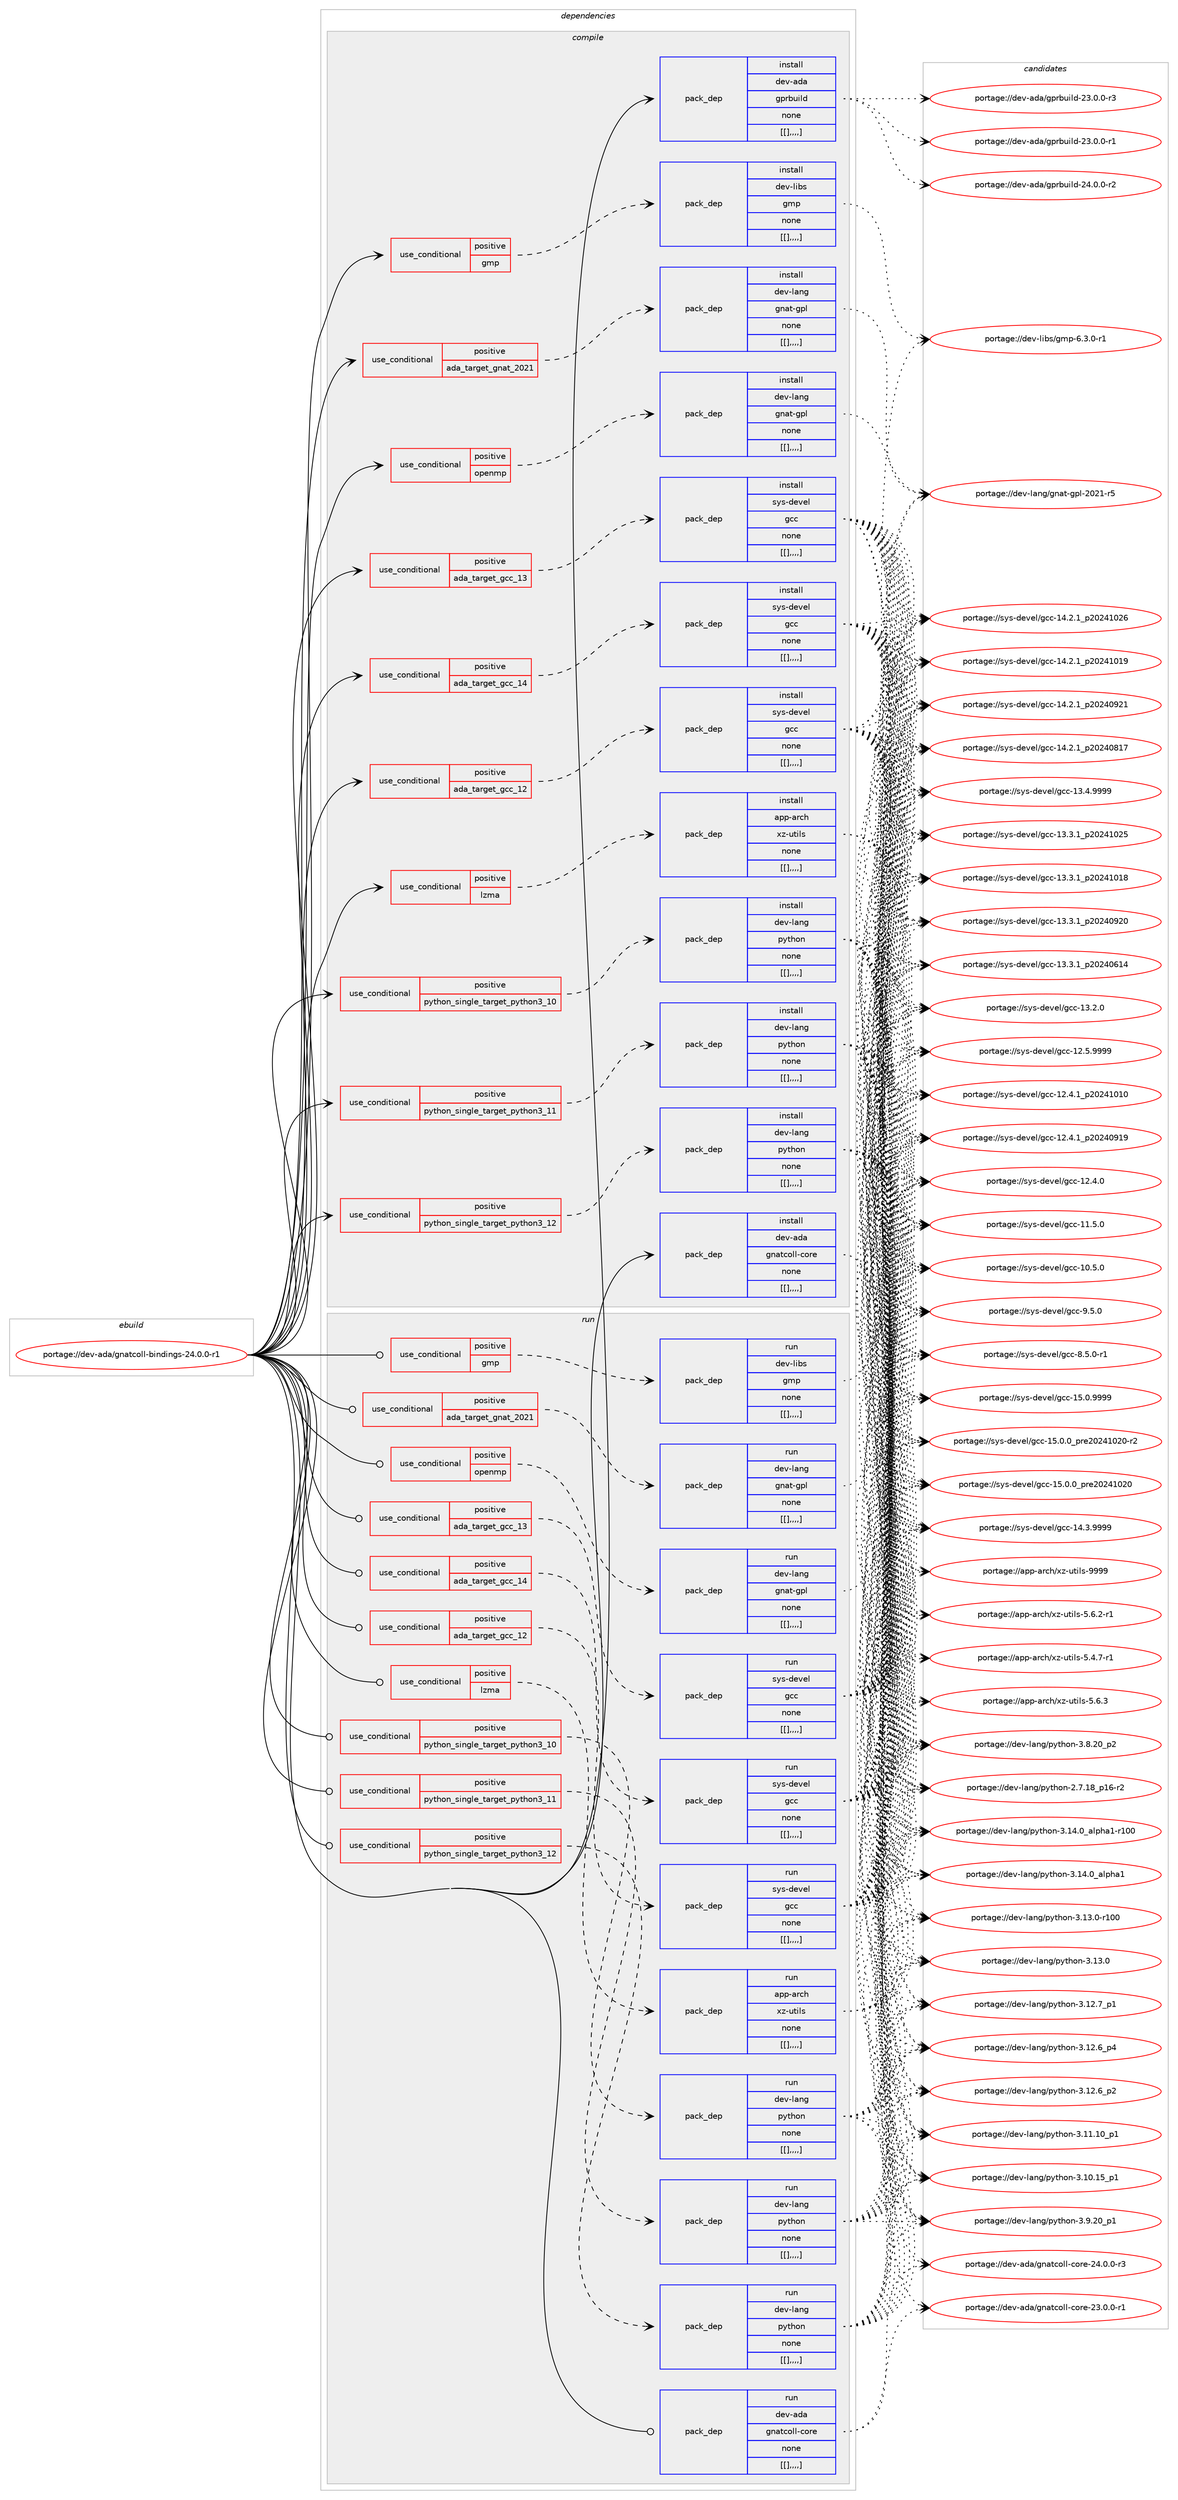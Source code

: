 digraph prolog {

# *************
# Graph options
# *************

newrank=true;
concentrate=true;
compound=true;
graph [rankdir=LR,fontname=Helvetica,fontsize=10,ranksep=1.5];#, ranksep=2.5, nodesep=0.2];
edge  [arrowhead=vee];
node  [fontname=Helvetica,fontsize=10];

# **********
# The ebuild
# **********

subgraph cluster_leftcol {
color=gray;
label=<<i>ebuild</i>>;
id [label="portage://dev-ada/gnatcoll-bindings-24.0.0-r1", color=red, width=4, href="../dev-ada/gnatcoll-bindings-24.0.0-r1.svg"];
}

# ****************
# The dependencies
# ****************

subgraph cluster_midcol {
color=gray;
label=<<i>dependencies</i>>;
subgraph cluster_compile {
fillcolor="#eeeeee";
style=filled;
label=<<i>compile</i>>;
subgraph cond17993 {
dependency66843 [label=<<TABLE BORDER="0" CELLBORDER="1" CELLSPACING="0" CELLPADDING="4"><TR><TD ROWSPAN="3" CELLPADDING="10">use_conditional</TD></TR><TR><TD>positive</TD></TR><TR><TD>ada_target_gcc_12</TD></TR></TABLE>>, shape=none, color=red];
subgraph pack47866 {
dependency66867 [label=<<TABLE BORDER="0" CELLBORDER="1" CELLSPACING="0" CELLPADDING="4" WIDTH="220"><TR><TD ROWSPAN="6" CELLPADDING="30">pack_dep</TD></TR><TR><TD WIDTH="110">install</TD></TR><TR><TD>sys-devel</TD></TR><TR><TD>gcc</TD></TR><TR><TD>none</TD></TR><TR><TD>[[],,,,]</TD></TR></TABLE>>, shape=none, color=blue];
}
dependency66843:e -> dependency66867:w [weight=20,style="dashed",arrowhead="vee"];
}
id:e -> dependency66843:w [weight=20,style="solid",arrowhead="vee"];
subgraph cond18012 {
dependency66942 [label=<<TABLE BORDER="0" CELLBORDER="1" CELLSPACING="0" CELLPADDING="4"><TR><TD ROWSPAN="3" CELLPADDING="10">use_conditional</TD></TR><TR><TD>positive</TD></TR><TR><TD>ada_target_gcc_13</TD></TR></TABLE>>, shape=none, color=red];
subgraph pack47933 {
dependency66945 [label=<<TABLE BORDER="0" CELLBORDER="1" CELLSPACING="0" CELLPADDING="4" WIDTH="220"><TR><TD ROWSPAN="6" CELLPADDING="30">pack_dep</TD></TR><TR><TD WIDTH="110">install</TD></TR><TR><TD>sys-devel</TD></TR><TR><TD>gcc</TD></TR><TR><TD>none</TD></TR><TR><TD>[[],,,,]</TD></TR></TABLE>>, shape=none, color=blue];
}
dependency66942:e -> dependency66945:w [weight=20,style="dashed",arrowhead="vee"];
}
id:e -> dependency66942:w [weight=20,style="solid",arrowhead="vee"];
subgraph cond18044 {
dependency67030 [label=<<TABLE BORDER="0" CELLBORDER="1" CELLSPACING="0" CELLPADDING="4"><TR><TD ROWSPAN="3" CELLPADDING="10">use_conditional</TD></TR><TR><TD>positive</TD></TR><TR><TD>ada_target_gcc_14</TD></TR></TABLE>>, shape=none, color=red];
subgraph pack47993 {
dependency67032 [label=<<TABLE BORDER="0" CELLBORDER="1" CELLSPACING="0" CELLPADDING="4" WIDTH="220"><TR><TD ROWSPAN="6" CELLPADDING="30">pack_dep</TD></TR><TR><TD WIDTH="110">install</TD></TR><TR><TD>sys-devel</TD></TR><TR><TD>gcc</TD></TR><TR><TD>none</TD></TR><TR><TD>[[],,,,]</TD></TR></TABLE>>, shape=none, color=blue];
}
dependency67030:e -> dependency67032:w [weight=20,style="dashed",arrowhead="vee"];
}
id:e -> dependency67030:w [weight=20,style="solid",arrowhead="vee"];
subgraph cond18063 {
dependency67157 [label=<<TABLE BORDER="0" CELLBORDER="1" CELLSPACING="0" CELLPADDING="4"><TR><TD ROWSPAN="3" CELLPADDING="10">use_conditional</TD></TR><TR><TD>positive</TD></TR><TR><TD>ada_target_gnat_2021</TD></TR></TABLE>>, shape=none, color=red];
subgraph pack48098 {
dependency67180 [label=<<TABLE BORDER="0" CELLBORDER="1" CELLSPACING="0" CELLPADDING="4" WIDTH="220"><TR><TD ROWSPAN="6" CELLPADDING="30">pack_dep</TD></TR><TR><TD WIDTH="110">install</TD></TR><TR><TD>dev-lang</TD></TR><TR><TD>gnat-gpl</TD></TR><TR><TD>none</TD></TR><TR><TD>[[],,,,]</TD></TR></TABLE>>, shape=none, color=blue];
}
dependency67157:e -> dependency67180:w [weight=20,style="dashed",arrowhead="vee"];
}
id:e -> dependency67157:w [weight=20,style="solid",arrowhead="vee"];
subgraph cond18103 {
dependency67206 [label=<<TABLE BORDER="0" CELLBORDER="1" CELLSPACING="0" CELLPADDING="4"><TR><TD ROWSPAN="3" CELLPADDING="10">use_conditional</TD></TR><TR><TD>positive</TD></TR><TR><TD>gmp</TD></TR></TABLE>>, shape=none, color=red];
subgraph pack48138 {
dependency67243 [label=<<TABLE BORDER="0" CELLBORDER="1" CELLSPACING="0" CELLPADDING="4" WIDTH="220"><TR><TD ROWSPAN="6" CELLPADDING="30">pack_dep</TD></TR><TR><TD WIDTH="110">install</TD></TR><TR><TD>dev-libs</TD></TR><TR><TD>gmp</TD></TR><TR><TD>none</TD></TR><TR><TD>[[],,,,]</TD></TR></TABLE>>, shape=none, color=blue];
}
dependency67206:e -> dependency67243:w [weight=20,style="dashed",arrowhead="vee"];
}
id:e -> dependency67206:w [weight=20,style="solid",arrowhead="vee"];
subgraph cond18122 {
dependency67251 [label=<<TABLE BORDER="0" CELLBORDER="1" CELLSPACING="0" CELLPADDING="4"><TR><TD ROWSPAN="3" CELLPADDING="10">use_conditional</TD></TR><TR><TD>positive</TD></TR><TR><TD>lzma</TD></TR></TABLE>>, shape=none, color=red];
subgraph pack48144 {
dependency67289 [label=<<TABLE BORDER="0" CELLBORDER="1" CELLSPACING="0" CELLPADDING="4" WIDTH="220"><TR><TD ROWSPAN="6" CELLPADDING="30">pack_dep</TD></TR><TR><TD WIDTH="110">install</TD></TR><TR><TD>app-arch</TD></TR><TR><TD>xz-utils</TD></TR><TR><TD>none</TD></TR><TR><TD>[[],,,,]</TD></TR></TABLE>>, shape=none, color=blue];
}
dependency67251:e -> dependency67289:w [weight=20,style="dashed",arrowhead="vee"];
}
id:e -> dependency67251:w [weight=20,style="solid",arrowhead="vee"];
subgraph cond18149 {
dependency67330 [label=<<TABLE BORDER="0" CELLBORDER="1" CELLSPACING="0" CELLPADDING="4"><TR><TD ROWSPAN="3" CELLPADDING="10">use_conditional</TD></TR><TR><TD>positive</TD></TR><TR><TD>openmp</TD></TR></TABLE>>, shape=none, color=red];
subgraph pack48208 {
dependency67353 [label=<<TABLE BORDER="0" CELLBORDER="1" CELLSPACING="0" CELLPADDING="4" WIDTH="220"><TR><TD ROWSPAN="6" CELLPADDING="30">pack_dep</TD></TR><TR><TD WIDTH="110">install</TD></TR><TR><TD>dev-lang</TD></TR><TR><TD>gnat-gpl</TD></TR><TR><TD>none</TD></TR><TR><TD>[[],,,,]</TD></TR></TABLE>>, shape=none, color=blue];
}
dependency67330:e -> dependency67353:w [weight=20,style="dashed",arrowhead="vee"];
}
id:e -> dependency67330:w [weight=20,style="solid",arrowhead="vee"];
subgraph cond18175 {
dependency67400 [label=<<TABLE BORDER="0" CELLBORDER="1" CELLSPACING="0" CELLPADDING="4"><TR><TD ROWSPAN="3" CELLPADDING="10">use_conditional</TD></TR><TR><TD>positive</TD></TR><TR><TD>python_single_target_python3_10</TD></TR></TABLE>>, shape=none, color=red];
subgraph pack48254 {
dependency67466 [label=<<TABLE BORDER="0" CELLBORDER="1" CELLSPACING="0" CELLPADDING="4" WIDTH="220"><TR><TD ROWSPAN="6" CELLPADDING="30">pack_dep</TD></TR><TR><TD WIDTH="110">install</TD></TR><TR><TD>dev-lang</TD></TR><TR><TD>python</TD></TR><TR><TD>none</TD></TR><TR><TD>[[],,,,]</TD></TR></TABLE>>, shape=none, color=blue];
}
dependency67400:e -> dependency67466:w [weight=20,style="dashed",arrowhead="vee"];
}
id:e -> dependency67400:w [weight=20,style="solid",arrowhead="vee"];
subgraph cond18203 {
dependency67491 [label=<<TABLE BORDER="0" CELLBORDER="1" CELLSPACING="0" CELLPADDING="4"><TR><TD ROWSPAN="3" CELLPADDING="10">use_conditional</TD></TR><TR><TD>positive</TD></TR><TR><TD>python_single_target_python3_11</TD></TR></TABLE>>, shape=none, color=red];
subgraph pack48305 {
dependency67613 [label=<<TABLE BORDER="0" CELLBORDER="1" CELLSPACING="0" CELLPADDING="4" WIDTH="220"><TR><TD ROWSPAN="6" CELLPADDING="30">pack_dep</TD></TR><TR><TD WIDTH="110">install</TD></TR><TR><TD>dev-lang</TD></TR><TR><TD>python</TD></TR><TR><TD>none</TD></TR><TR><TD>[[],,,,]</TD></TR></TABLE>>, shape=none, color=blue];
}
dependency67491:e -> dependency67613:w [weight=20,style="dashed",arrowhead="vee"];
}
id:e -> dependency67491:w [weight=20,style="solid",arrowhead="vee"];
subgraph cond18243 {
dependency67634 [label=<<TABLE BORDER="0" CELLBORDER="1" CELLSPACING="0" CELLPADDING="4"><TR><TD ROWSPAN="3" CELLPADDING="10">use_conditional</TD></TR><TR><TD>positive</TD></TR><TR><TD>python_single_target_python3_12</TD></TR></TABLE>>, shape=none, color=red];
subgraph pack48454 {
dependency67701 [label=<<TABLE BORDER="0" CELLBORDER="1" CELLSPACING="0" CELLPADDING="4" WIDTH="220"><TR><TD ROWSPAN="6" CELLPADDING="30">pack_dep</TD></TR><TR><TD WIDTH="110">install</TD></TR><TR><TD>dev-lang</TD></TR><TR><TD>python</TD></TR><TR><TD>none</TD></TR><TR><TD>[[],,,,]</TD></TR></TABLE>>, shape=none, color=blue];
}
dependency67634:e -> dependency67701:w [weight=20,style="dashed",arrowhead="vee"];
}
id:e -> dependency67634:w [weight=20,style="solid",arrowhead="vee"];
subgraph pack48471 {
dependency67727 [label=<<TABLE BORDER="0" CELLBORDER="1" CELLSPACING="0" CELLPADDING="4" WIDTH="220"><TR><TD ROWSPAN="6" CELLPADDING="30">pack_dep</TD></TR><TR><TD WIDTH="110">install</TD></TR><TR><TD>dev-ada</TD></TR><TR><TD>gnatcoll-core</TD></TR><TR><TD>none</TD></TR><TR><TD>[[],,,,]</TD></TR></TABLE>>, shape=none, color=blue];
}
id:e -> dependency67727:w [weight=20,style="solid",arrowhead="vee"];
subgraph pack48530 {
dependency67794 [label=<<TABLE BORDER="0" CELLBORDER="1" CELLSPACING="0" CELLPADDING="4" WIDTH="220"><TR><TD ROWSPAN="6" CELLPADDING="30">pack_dep</TD></TR><TR><TD WIDTH="110">install</TD></TR><TR><TD>dev-ada</TD></TR><TR><TD>gprbuild</TD></TR><TR><TD>none</TD></TR><TR><TD>[[],,,,]</TD></TR></TABLE>>, shape=none, color=blue];
}
id:e -> dependency67794:w [weight=20,style="solid",arrowhead="vee"];
}
subgraph cluster_compileandrun {
fillcolor="#eeeeee";
style=filled;
label=<<i>compile and run</i>>;
}
subgraph cluster_run {
fillcolor="#eeeeee";
style=filled;
label=<<i>run</i>>;
subgraph cond18283 {
dependency67803 [label=<<TABLE BORDER="0" CELLBORDER="1" CELLSPACING="0" CELLPADDING="4"><TR><TD ROWSPAN="3" CELLPADDING="10">use_conditional</TD></TR><TR><TD>positive</TD></TR><TR><TD>ada_target_gcc_12</TD></TR></TABLE>>, shape=none, color=red];
subgraph pack48532 {
dependency67806 [label=<<TABLE BORDER="0" CELLBORDER="1" CELLSPACING="0" CELLPADDING="4" WIDTH="220"><TR><TD ROWSPAN="6" CELLPADDING="30">pack_dep</TD></TR><TR><TD WIDTH="110">run</TD></TR><TR><TD>sys-devel</TD></TR><TR><TD>gcc</TD></TR><TR><TD>none</TD></TR><TR><TD>[[],,,,]</TD></TR></TABLE>>, shape=none, color=blue];
}
dependency67803:e -> dependency67806:w [weight=20,style="dashed",arrowhead="vee"];
}
id:e -> dependency67803:w [weight=20,style="solid",arrowhead="odot"];
subgraph cond18285 {
dependency67812 [label=<<TABLE BORDER="0" CELLBORDER="1" CELLSPACING="0" CELLPADDING="4"><TR><TD ROWSPAN="3" CELLPADDING="10">use_conditional</TD></TR><TR><TD>positive</TD></TR><TR><TD>ada_target_gcc_13</TD></TR></TABLE>>, shape=none, color=red];
subgraph pack48547 {
dependency67842 [label=<<TABLE BORDER="0" CELLBORDER="1" CELLSPACING="0" CELLPADDING="4" WIDTH="220"><TR><TD ROWSPAN="6" CELLPADDING="30">pack_dep</TD></TR><TR><TD WIDTH="110">run</TD></TR><TR><TD>sys-devel</TD></TR><TR><TD>gcc</TD></TR><TR><TD>none</TD></TR><TR><TD>[[],,,,]</TD></TR></TABLE>>, shape=none, color=blue];
}
dependency67812:e -> dependency67842:w [weight=20,style="dashed",arrowhead="vee"];
}
id:e -> dependency67812:w [weight=20,style="solid",arrowhead="odot"];
subgraph cond18296 {
dependency67873 [label=<<TABLE BORDER="0" CELLBORDER="1" CELLSPACING="0" CELLPADDING="4"><TR><TD ROWSPAN="3" CELLPADDING="10">use_conditional</TD></TR><TR><TD>positive</TD></TR><TR><TD>ada_target_gcc_14</TD></TR></TABLE>>, shape=none, color=red];
subgraph pack48582 {
dependency67875 [label=<<TABLE BORDER="0" CELLBORDER="1" CELLSPACING="0" CELLPADDING="4" WIDTH="220"><TR><TD ROWSPAN="6" CELLPADDING="30">pack_dep</TD></TR><TR><TD WIDTH="110">run</TD></TR><TR><TD>sys-devel</TD></TR><TR><TD>gcc</TD></TR><TR><TD>none</TD></TR><TR><TD>[[],,,,]</TD></TR></TABLE>>, shape=none, color=blue];
}
dependency67873:e -> dependency67875:w [weight=20,style="dashed",arrowhead="vee"];
}
id:e -> dependency67873:w [weight=20,style="solid",arrowhead="odot"];
subgraph cond18309 {
dependency67928 [label=<<TABLE BORDER="0" CELLBORDER="1" CELLSPACING="0" CELLPADDING="4"><TR><TD ROWSPAN="3" CELLPADDING="10">use_conditional</TD></TR><TR><TD>positive</TD></TR><TR><TD>ada_target_gnat_2021</TD></TR></TABLE>>, shape=none, color=red];
subgraph pack48669 {
dependency68020 [label=<<TABLE BORDER="0" CELLBORDER="1" CELLSPACING="0" CELLPADDING="4" WIDTH="220"><TR><TD ROWSPAN="6" CELLPADDING="30">pack_dep</TD></TR><TR><TD WIDTH="110">run</TD></TR><TR><TD>dev-lang</TD></TR><TR><TD>gnat-gpl</TD></TR><TR><TD>none</TD></TR><TR><TD>[[],,,,]</TD></TR></TABLE>>, shape=none, color=blue];
}
dependency67928:e -> dependency68020:w [weight=20,style="dashed",arrowhead="vee"];
}
id:e -> dependency67928:w [weight=20,style="solid",arrowhead="odot"];
subgraph cond18329 {
dependency68043 [label=<<TABLE BORDER="0" CELLBORDER="1" CELLSPACING="0" CELLPADDING="4"><TR><TD ROWSPAN="3" CELLPADDING="10">use_conditional</TD></TR><TR><TD>positive</TD></TR><TR><TD>gmp</TD></TR></TABLE>>, shape=none, color=red];
subgraph pack48722 {
dependency68044 [label=<<TABLE BORDER="0" CELLBORDER="1" CELLSPACING="0" CELLPADDING="4" WIDTH="220"><TR><TD ROWSPAN="6" CELLPADDING="30">pack_dep</TD></TR><TR><TD WIDTH="110">run</TD></TR><TR><TD>dev-libs</TD></TR><TR><TD>gmp</TD></TR><TR><TD>none</TD></TR><TR><TD>[[],,,,]</TD></TR></TABLE>>, shape=none, color=blue];
}
dependency68043:e -> dependency68044:w [weight=20,style="dashed",arrowhead="vee"];
}
id:e -> dependency68043:w [weight=20,style="solid",arrowhead="odot"];
subgraph cond18330 {
dependency68053 [label=<<TABLE BORDER="0" CELLBORDER="1" CELLSPACING="0" CELLPADDING="4"><TR><TD ROWSPAN="3" CELLPADDING="10">use_conditional</TD></TR><TR><TD>positive</TD></TR><TR><TD>lzma</TD></TR></TABLE>>, shape=none, color=red];
subgraph pack48757 {
dependency68093 [label=<<TABLE BORDER="0" CELLBORDER="1" CELLSPACING="0" CELLPADDING="4" WIDTH="220"><TR><TD ROWSPAN="6" CELLPADDING="30">pack_dep</TD></TR><TR><TD WIDTH="110">run</TD></TR><TR><TD>app-arch</TD></TR><TR><TD>xz-utils</TD></TR><TR><TD>none</TD></TR><TR><TD>[[],,,,]</TD></TR></TABLE>>, shape=none, color=blue];
}
dependency68053:e -> dependency68093:w [weight=20,style="dashed",arrowhead="vee"];
}
id:e -> dependency68053:w [weight=20,style="solid",arrowhead="odot"];
subgraph cond18340 {
dependency68126 [label=<<TABLE BORDER="0" CELLBORDER="1" CELLSPACING="0" CELLPADDING="4"><TR><TD ROWSPAN="3" CELLPADDING="10">use_conditional</TD></TR><TR><TD>positive</TD></TR><TR><TD>openmp</TD></TR></TABLE>>, shape=none, color=red];
subgraph pack48787 {
dependency68134 [label=<<TABLE BORDER="0" CELLBORDER="1" CELLSPACING="0" CELLPADDING="4" WIDTH="220"><TR><TD ROWSPAN="6" CELLPADDING="30">pack_dep</TD></TR><TR><TD WIDTH="110">run</TD></TR><TR><TD>dev-lang</TD></TR><TR><TD>gnat-gpl</TD></TR><TR><TD>none</TD></TR><TR><TD>[[],,,,]</TD></TR></TABLE>>, shape=none, color=blue];
}
dependency68126:e -> dependency68134:w [weight=20,style="dashed",arrowhead="vee"];
}
id:e -> dependency68126:w [weight=20,style="solid",arrowhead="odot"];
subgraph cond18346 {
dependency68139 [label=<<TABLE BORDER="0" CELLBORDER="1" CELLSPACING="0" CELLPADDING="4"><TR><TD ROWSPAN="3" CELLPADDING="10">use_conditional</TD></TR><TR><TD>positive</TD></TR><TR><TD>python_single_target_python3_10</TD></TR></TABLE>>, shape=none, color=red];
subgraph pack48814 {
dependency68166 [label=<<TABLE BORDER="0" CELLBORDER="1" CELLSPACING="0" CELLPADDING="4" WIDTH="220"><TR><TD ROWSPAN="6" CELLPADDING="30">pack_dep</TD></TR><TR><TD WIDTH="110">run</TD></TR><TR><TD>dev-lang</TD></TR><TR><TD>python</TD></TR><TR><TD>none</TD></TR><TR><TD>[[],,,,]</TD></TR></TABLE>>, shape=none, color=blue];
}
dependency68139:e -> dependency68166:w [weight=20,style="dashed",arrowhead="vee"];
}
id:e -> dependency68139:w [weight=20,style="solid",arrowhead="odot"];
subgraph cond18367 {
dependency68201 [label=<<TABLE BORDER="0" CELLBORDER="1" CELLSPACING="0" CELLPADDING="4"><TR><TD ROWSPAN="3" CELLPADDING="10">use_conditional</TD></TR><TR><TD>positive</TD></TR><TR><TD>python_single_target_python3_11</TD></TR></TABLE>>, shape=none, color=red];
subgraph pack48843 {
dependency68210 [label=<<TABLE BORDER="0" CELLBORDER="1" CELLSPACING="0" CELLPADDING="4" WIDTH="220"><TR><TD ROWSPAN="6" CELLPADDING="30">pack_dep</TD></TR><TR><TD WIDTH="110">run</TD></TR><TR><TD>dev-lang</TD></TR><TR><TD>python</TD></TR><TR><TD>none</TD></TR><TR><TD>[[],,,,]</TD></TR></TABLE>>, shape=none, color=blue];
}
dependency68201:e -> dependency68210:w [weight=20,style="dashed",arrowhead="vee"];
}
id:e -> dependency68201:w [weight=20,style="solid",arrowhead="odot"];
subgraph cond18375 {
dependency68237 [label=<<TABLE BORDER="0" CELLBORDER="1" CELLSPACING="0" CELLPADDING="4"><TR><TD ROWSPAN="3" CELLPADDING="10">use_conditional</TD></TR><TR><TD>positive</TD></TR><TR><TD>python_single_target_python3_12</TD></TR></TABLE>>, shape=none, color=red];
subgraph pack48878 {
dependency68257 [label=<<TABLE BORDER="0" CELLBORDER="1" CELLSPACING="0" CELLPADDING="4" WIDTH="220"><TR><TD ROWSPAN="6" CELLPADDING="30">pack_dep</TD></TR><TR><TD WIDTH="110">run</TD></TR><TR><TD>dev-lang</TD></TR><TR><TD>python</TD></TR><TR><TD>none</TD></TR><TR><TD>[[],,,,]</TD></TR></TABLE>>, shape=none, color=blue];
}
dependency68237:e -> dependency68257:w [weight=20,style="dashed",arrowhead="vee"];
}
id:e -> dependency68237:w [weight=20,style="solid",arrowhead="odot"];
subgraph pack48901 {
dependency68289 [label=<<TABLE BORDER="0" CELLBORDER="1" CELLSPACING="0" CELLPADDING="4" WIDTH="220"><TR><TD ROWSPAN="6" CELLPADDING="30">pack_dep</TD></TR><TR><TD WIDTH="110">run</TD></TR><TR><TD>dev-ada</TD></TR><TR><TD>gnatcoll-core</TD></TR><TR><TD>none</TD></TR><TR><TD>[[],,,,]</TD></TR></TABLE>>, shape=none, color=blue];
}
id:e -> dependency68289:w [weight=20,style="solid",arrowhead="odot"];
}
}

# **************
# The candidates
# **************

subgraph cluster_choices {
rank=same;
color=gray;
label=<<i>candidates</i>>;

subgraph choice47987 {
color=black;
nodesep=1;
choice1151211154510010111810110847103999945495346484657575757 [label="portage://sys-devel/gcc-15.0.9999", color=red, width=4,href="../sys-devel/gcc-15.0.9999.svg"];
choice11512111545100101118101108471039999454953464846489511211410150485052494850484511450 [label="portage://sys-devel/gcc-15.0.0_pre20241020-r2", color=red, width=4,href="../sys-devel/gcc-15.0.0_pre20241020-r2.svg"];
choice1151211154510010111810110847103999945495346484648951121141015048505249485048 [label="portage://sys-devel/gcc-15.0.0_pre20241020", color=red, width=4,href="../sys-devel/gcc-15.0.0_pre20241020.svg"];
choice1151211154510010111810110847103999945495246514657575757 [label="portage://sys-devel/gcc-14.3.9999", color=red, width=4,href="../sys-devel/gcc-14.3.9999.svg"];
choice1151211154510010111810110847103999945495246504649951125048505249485054 [label="portage://sys-devel/gcc-14.2.1_p20241026", color=red, width=4,href="../sys-devel/gcc-14.2.1_p20241026.svg"];
choice1151211154510010111810110847103999945495246504649951125048505249484957 [label="portage://sys-devel/gcc-14.2.1_p20241019", color=red, width=4,href="../sys-devel/gcc-14.2.1_p20241019.svg"];
choice1151211154510010111810110847103999945495246504649951125048505248575049 [label="portage://sys-devel/gcc-14.2.1_p20240921", color=red, width=4,href="../sys-devel/gcc-14.2.1_p20240921.svg"];
choice1151211154510010111810110847103999945495246504649951125048505248564955 [label="portage://sys-devel/gcc-14.2.1_p20240817", color=red, width=4,href="../sys-devel/gcc-14.2.1_p20240817.svg"];
choice1151211154510010111810110847103999945495146524657575757 [label="portage://sys-devel/gcc-13.4.9999", color=red, width=4,href="../sys-devel/gcc-13.4.9999.svg"];
choice1151211154510010111810110847103999945495146514649951125048505249485053 [label="portage://sys-devel/gcc-13.3.1_p20241025", color=red, width=4,href="../sys-devel/gcc-13.3.1_p20241025.svg"];
choice1151211154510010111810110847103999945495146514649951125048505249484956 [label="portage://sys-devel/gcc-13.3.1_p20241018", color=red, width=4,href="../sys-devel/gcc-13.3.1_p20241018.svg"];
choice1151211154510010111810110847103999945495146514649951125048505248575048 [label="portage://sys-devel/gcc-13.3.1_p20240920", color=red, width=4,href="../sys-devel/gcc-13.3.1_p20240920.svg"];
choice1151211154510010111810110847103999945495146514649951125048505248544952 [label="portage://sys-devel/gcc-13.3.1_p20240614", color=red, width=4,href="../sys-devel/gcc-13.3.1_p20240614.svg"];
choice1151211154510010111810110847103999945495146504648 [label="portage://sys-devel/gcc-13.2.0", color=red, width=4,href="../sys-devel/gcc-13.2.0.svg"];
choice1151211154510010111810110847103999945495046534657575757 [label="portage://sys-devel/gcc-12.5.9999", color=red, width=4,href="../sys-devel/gcc-12.5.9999.svg"];
choice1151211154510010111810110847103999945495046524649951125048505249484948 [label="portage://sys-devel/gcc-12.4.1_p20241010", color=red, width=4,href="../sys-devel/gcc-12.4.1_p20241010.svg"];
choice1151211154510010111810110847103999945495046524649951125048505248574957 [label="portage://sys-devel/gcc-12.4.1_p20240919", color=red, width=4,href="../sys-devel/gcc-12.4.1_p20240919.svg"];
choice1151211154510010111810110847103999945495046524648 [label="portage://sys-devel/gcc-12.4.0", color=red, width=4,href="../sys-devel/gcc-12.4.0.svg"];
choice1151211154510010111810110847103999945494946534648 [label="portage://sys-devel/gcc-11.5.0", color=red, width=4,href="../sys-devel/gcc-11.5.0.svg"];
choice1151211154510010111810110847103999945494846534648 [label="portage://sys-devel/gcc-10.5.0", color=red, width=4,href="../sys-devel/gcc-10.5.0.svg"];
choice11512111545100101118101108471039999455746534648 [label="portage://sys-devel/gcc-9.5.0", color=red, width=4,href="../sys-devel/gcc-9.5.0.svg"];
choice115121115451001011181011084710399994556465346484511449 [label="portage://sys-devel/gcc-8.5.0-r1", color=red, width=4,href="../sys-devel/gcc-8.5.0-r1.svg"];
dependency66867:e -> choice1151211154510010111810110847103999945495346484657575757:w [style=dotted,weight="100"];
dependency66867:e -> choice11512111545100101118101108471039999454953464846489511211410150485052494850484511450:w [style=dotted,weight="100"];
dependency66867:e -> choice1151211154510010111810110847103999945495346484648951121141015048505249485048:w [style=dotted,weight="100"];
dependency66867:e -> choice1151211154510010111810110847103999945495246514657575757:w [style=dotted,weight="100"];
dependency66867:e -> choice1151211154510010111810110847103999945495246504649951125048505249485054:w [style=dotted,weight="100"];
dependency66867:e -> choice1151211154510010111810110847103999945495246504649951125048505249484957:w [style=dotted,weight="100"];
dependency66867:e -> choice1151211154510010111810110847103999945495246504649951125048505248575049:w [style=dotted,weight="100"];
dependency66867:e -> choice1151211154510010111810110847103999945495246504649951125048505248564955:w [style=dotted,weight="100"];
dependency66867:e -> choice1151211154510010111810110847103999945495146524657575757:w [style=dotted,weight="100"];
dependency66867:e -> choice1151211154510010111810110847103999945495146514649951125048505249485053:w [style=dotted,weight="100"];
dependency66867:e -> choice1151211154510010111810110847103999945495146514649951125048505249484956:w [style=dotted,weight="100"];
dependency66867:e -> choice1151211154510010111810110847103999945495146514649951125048505248575048:w [style=dotted,weight="100"];
dependency66867:e -> choice1151211154510010111810110847103999945495146514649951125048505248544952:w [style=dotted,weight="100"];
dependency66867:e -> choice1151211154510010111810110847103999945495146504648:w [style=dotted,weight="100"];
dependency66867:e -> choice1151211154510010111810110847103999945495046534657575757:w [style=dotted,weight="100"];
dependency66867:e -> choice1151211154510010111810110847103999945495046524649951125048505249484948:w [style=dotted,weight="100"];
dependency66867:e -> choice1151211154510010111810110847103999945495046524649951125048505248574957:w [style=dotted,weight="100"];
dependency66867:e -> choice1151211154510010111810110847103999945495046524648:w [style=dotted,weight="100"];
dependency66867:e -> choice1151211154510010111810110847103999945494946534648:w [style=dotted,weight="100"];
dependency66867:e -> choice1151211154510010111810110847103999945494846534648:w [style=dotted,weight="100"];
dependency66867:e -> choice11512111545100101118101108471039999455746534648:w [style=dotted,weight="100"];
dependency66867:e -> choice115121115451001011181011084710399994556465346484511449:w [style=dotted,weight="100"];
}
subgraph choice48063 {
color=black;
nodesep=1;
choice1151211154510010111810110847103999945495346484657575757 [label="portage://sys-devel/gcc-15.0.9999", color=red, width=4,href="../sys-devel/gcc-15.0.9999.svg"];
choice11512111545100101118101108471039999454953464846489511211410150485052494850484511450 [label="portage://sys-devel/gcc-15.0.0_pre20241020-r2", color=red, width=4,href="../sys-devel/gcc-15.0.0_pre20241020-r2.svg"];
choice1151211154510010111810110847103999945495346484648951121141015048505249485048 [label="portage://sys-devel/gcc-15.0.0_pre20241020", color=red, width=4,href="../sys-devel/gcc-15.0.0_pre20241020.svg"];
choice1151211154510010111810110847103999945495246514657575757 [label="portage://sys-devel/gcc-14.3.9999", color=red, width=4,href="../sys-devel/gcc-14.3.9999.svg"];
choice1151211154510010111810110847103999945495246504649951125048505249485054 [label="portage://sys-devel/gcc-14.2.1_p20241026", color=red, width=4,href="../sys-devel/gcc-14.2.1_p20241026.svg"];
choice1151211154510010111810110847103999945495246504649951125048505249484957 [label="portage://sys-devel/gcc-14.2.1_p20241019", color=red, width=4,href="../sys-devel/gcc-14.2.1_p20241019.svg"];
choice1151211154510010111810110847103999945495246504649951125048505248575049 [label="portage://sys-devel/gcc-14.2.1_p20240921", color=red, width=4,href="../sys-devel/gcc-14.2.1_p20240921.svg"];
choice1151211154510010111810110847103999945495246504649951125048505248564955 [label="portage://sys-devel/gcc-14.2.1_p20240817", color=red, width=4,href="../sys-devel/gcc-14.2.1_p20240817.svg"];
choice1151211154510010111810110847103999945495146524657575757 [label="portage://sys-devel/gcc-13.4.9999", color=red, width=4,href="../sys-devel/gcc-13.4.9999.svg"];
choice1151211154510010111810110847103999945495146514649951125048505249485053 [label="portage://sys-devel/gcc-13.3.1_p20241025", color=red, width=4,href="../sys-devel/gcc-13.3.1_p20241025.svg"];
choice1151211154510010111810110847103999945495146514649951125048505249484956 [label="portage://sys-devel/gcc-13.3.1_p20241018", color=red, width=4,href="../sys-devel/gcc-13.3.1_p20241018.svg"];
choice1151211154510010111810110847103999945495146514649951125048505248575048 [label="portage://sys-devel/gcc-13.3.1_p20240920", color=red, width=4,href="../sys-devel/gcc-13.3.1_p20240920.svg"];
choice1151211154510010111810110847103999945495146514649951125048505248544952 [label="portage://sys-devel/gcc-13.3.1_p20240614", color=red, width=4,href="../sys-devel/gcc-13.3.1_p20240614.svg"];
choice1151211154510010111810110847103999945495146504648 [label="portage://sys-devel/gcc-13.2.0", color=red, width=4,href="../sys-devel/gcc-13.2.0.svg"];
choice1151211154510010111810110847103999945495046534657575757 [label="portage://sys-devel/gcc-12.5.9999", color=red, width=4,href="../sys-devel/gcc-12.5.9999.svg"];
choice1151211154510010111810110847103999945495046524649951125048505249484948 [label="portage://sys-devel/gcc-12.4.1_p20241010", color=red, width=4,href="../sys-devel/gcc-12.4.1_p20241010.svg"];
choice1151211154510010111810110847103999945495046524649951125048505248574957 [label="portage://sys-devel/gcc-12.4.1_p20240919", color=red, width=4,href="../sys-devel/gcc-12.4.1_p20240919.svg"];
choice1151211154510010111810110847103999945495046524648 [label="portage://sys-devel/gcc-12.4.0", color=red, width=4,href="../sys-devel/gcc-12.4.0.svg"];
choice1151211154510010111810110847103999945494946534648 [label="portage://sys-devel/gcc-11.5.0", color=red, width=4,href="../sys-devel/gcc-11.5.0.svg"];
choice1151211154510010111810110847103999945494846534648 [label="portage://sys-devel/gcc-10.5.0", color=red, width=4,href="../sys-devel/gcc-10.5.0.svg"];
choice11512111545100101118101108471039999455746534648 [label="portage://sys-devel/gcc-9.5.0", color=red, width=4,href="../sys-devel/gcc-9.5.0.svg"];
choice115121115451001011181011084710399994556465346484511449 [label="portage://sys-devel/gcc-8.5.0-r1", color=red, width=4,href="../sys-devel/gcc-8.5.0-r1.svg"];
dependency66945:e -> choice1151211154510010111810110847103999945495346484657575757:w [style=dotted,weight="100"];
dependency66945:e -> choice11512111545100101118101108471039999454953464846489511211410150485052494850484511450:w [style=dotted,weight="100"];
dependency66945:e -> choice1151211154510010111810110847103999945495346484648951121141015048505249485048:w [style=dotted,weight="100"];
dependency66945:e -> choice1151211154510010111810110847103999945495246514657575757:w [style=dotted,weight="100"];
dependency66945:e -> choice1151211154510010111810110847103999945495246504649951125048505249485054:w [style=dotted,weight="100"];
dependency66945:e -> choice1151211154510010111810110847103999945495246504649951125048505249484957:w [style=dotted,weight="100"];
dependency66945:e -> choice1151211154510010111810110847103999945495246504649951125048505248575049:w [style=dotted,weight="100"];
dependency66945:e -> choice1151211154510010111810110847103999945495246504649951125048505248564955:w [style=dotted,weight="100"];
dependency66945:e -> choice1151211154510010111810110847103999945495146524657575757:w [style=dotted,weight="100"];
dependency66945:e -> choice1151211154510010111810110847103999945495146514649951125048505249485053:w [style=dotted,weight="100"];
dependency66945:e -> choice1151211154510010111810110847103999945495146514649951125048505249484956:w [style=dotted,weight="100"];
dependency66945:e -> choice1151211154510010111810110847103999945495146514649951125048505248575048:w [style=dotted,weight="100"];
dependency66945:e -> choice1151211154510010111810110847103999945495146514649951125048505248544952:w [style=dotted,weight="100"];
dependency66945:e -> choice1151211154510010111810110847103999945495146504648:w [style=dotted,weight="100"];
dependency66945:e -> choice1151211154510010111810110847103999945495046534657575757:w [style=dotted,weight="100"];
dependency66945:e -> choice1151211154510010111810110847103999945495046524649951125048505249484948:w [style=dotted,weight="100"];
dependency66945:e -> choice1151211154510010111810110847103999945495046524649951125048505248574957:w [style=dotted,weight="100"];
dependency66945:e -> choice1151211154510010111810110847103999945495046524648:w [style=dotted,weight="100"];
dependency66945:e -> choice1151211154510010111810110847103999945494946534648:w [style=dotted,weight="100"];
dependency66945:e -> choice1151211154510010111810110847103999945494846534648:w [style=dotted,weight="100"];
dependency66945:e -> choice11512111545100101118101108471039999455746534648:w [style=dotted,weight="100"];
dependency66945:e -> choice115121115451001011181011084710399994556465346484511449:w [style=dotted,weight="100"];
}
subgraph choice48092 {
color=black;
nodesep=1;
choice1151211154510010111810110847103999945495346484657575757 [label="portage://sys-devel/gcc-15.0.9999", color=red, width=4,href="../sys-devel/gcc-15.0.9999.svg"];
choice11512111545100101118101108471039999454953464846489511211410150485052494850484511450 [label="portage://sys-devel/gcc-15.0.0_pre20241020-r2", color=red, width=4,href="../sys-devel/gcc-15.0.0_pre20241020-r2.svg"];
choice1151211154510010111810110847103999945495346484648951121141015048505249485048 [label="portage://sys-devel/gcc-15.0.0_pre20241020", color=red, width=4,href="../sys-devel/gcc-15.0.0_pre20241020.svg"];
choice1151211154510010111810110847103999945495246514657575757 [label="portage://sys-devel/gcc-14.3.9999", color=red, width=4,href="../sys-devel/gcc-14.3.9999.svg"];
choice1151211154510010111810110847103999945495246504649951125048505249485054 [label="portage://sys-devel/gcc-14.2.1_p20241026", color=red, width=4,href="../sys-devel/gcc-14.2.1_p20241026.svg"];
choice1151211154510010111810110847103999945495246504649951125048505249484957 [label="portage://sys-devel/gcc-14.2.1_p20241019", color=red, width=4,href="../sys-devel/gcc-14.2.1_p20241019.svg"];
choice1151211154510010111810110847103999945495246504649951125048505248575049 [label="portage://sys-devel/gcc-14.2.1_p20240921", color=red, width=4,href="../sys-devel/gcc-14.2.1_p20240921.svg"];
choice1151211154510010111810110847103999945495246504649951125048505248564955 [label="portage://sys-devel/gcc-14.2.1_p20240817", color=red, width=4,href="../sys-devel/gcc-14.2.1_p20240817.svg"];
choice1151211154510010111810110847103999945495146524657575757 [label="portage://sys-devel/gcc-13.4.9999", color=red, width=4,href="../sys-devel/gcc-13.4.9999.svg"];
choice1151211154510010111810110847103999945495146514649951125048505249485053 [label="portage://sys-devel/gcc-13.3.1_p20241025", color=red, width=4,href="../sys-devel/gcc-13.3.1_p20241025.svg"];
choice1151211154510010111810110847103999945495146514649951125048505249484956 [label="portage://sys-devel/gcc-13.3.1_p20241018", color=red, width=4,href="../sys-devel/gcc-13.3.1_p20241018.svg"];
choice1151211154510010111810110847103999945495146514649951125048505248575048 [label="portage://sys-devel/gcc-13.3.1_p20240920", color=red, width=4,href="../sys-devel/gcc-13.3.1_p20240920.svg"];
choice1151211154510010111810110847103999945495146514649951125048505248544952 [label="portage://sys-devel/gcc-13.3.1_p20240614", color=red, width=4,href="../sys-devel/gcc-13.3.1_p20240614.svg"];
choice1151211154510010111810110847103999945495146504648 [label="portage://sys-devel/gcc-13.2.0", color=red, width=4,href="../sys-devel/gcc-13.2.0.svg"];
choice1151211154510010111810110847103999945495046534657575757 [label="portage://sys-devel/gcc-12.5.9999", color=red, width=4,href="../sys-devel/gcc-12.5.9999.svg"];
choice1151211154510010111810110847103999945495046524649951125048505249484948 [label="portage://sys-devel/gcc-12.4.1_p20241010", color=red, width=4,href="../sys-devel/gcc-12.4.1_p20241010.svg"];
choice1151211154510010111810110847103999945495046524649951125048505248574957 [label="portage://sys-devel/gcc-12.4.1_p20240919", color=red, width=4,href="../sys-devel/gcc-12.4.1_p20240919.svg"];
choice1151211154510010111810110847103999945495046524648 [label="portage://sys-devel/gcc-12.4.0", color=red, width=4,href="../sys-devel/gcc-12.4.0.svg"];
choice1151211154510010111810110847103999945494946534648 [label="portage://sys-devel/gcc-11.5.0", color=red, width=4,href="../sys-devel/gcc-11.5.0.svg"];
choice1151211154510010111810110847103999945494846534648 [label="portage://sys-devel/gcc-10.5.0", color=red, width=4,href="../sys-devel/gcc-10.5.0.svg"];
choice11512111545100101118101108471039999455746534648 [label="portage://sys-devel/gcc-9.5.0", color=red, width=4,href="../sys-devel/gcc-9.5.0.svg"];
choice115121115451001011181011084710399994556465346484511449 [label="portage://sys-devel/gcc-8.5.0-r1", color=red, width=4,href="../sys-devel/gcc-8.5.0-r1.svg"];
dependency67032:e -> choice1151211154510010111810110847103999945495346484657575757:w [style=dotted,weight="100"];
dependency67032:e -> choice11512111545100101118101108471039999454953464846489511211410150485052494850484511450:w [style=dotted,weight="100"];
dependency67032:e -> choice1151211154510010111810110847103999945495346484648951121141015048505249485048:w [style=dotted,weight="100"];
dependency67032:e -> choice1151211154510010111810110847103999945495246514657575757:w [style=dotted,weight="100"];
dependency67032:e -> choice1151211154510010111810110847103999945495246504649951125048505249485054:w [style=dotted,weight="100"];
dependency67032:e -> choice1151211154510010111810110847103999945495246504649951125048505249484957:w [style=dotted,weight="100"];
dependency67032:e -> choice1151211154510010111810110847103999945495246504649951125048505248575049:w [style=dotted,weight="100"];
dependency67032:e -> choice1151211154510010111810110847103999945495246504649951125048505248564955:w [style=dotted,weight="100"];
dependency67032:e -> choice1151211154510010111810110847103999945495146524657575757:w [style=dotted,weight="100"];
dependency67032:e -> choice1151211154510010111810110847103999945495146514649951125048505249485053:w [style=dotted,weight="100"];
dependency67032:e -> choice1151211154510010111810110847103999945495146514649951125048505249484956:w [style=dotted,weight="100"];
dependency67032:e -> choice1151211154510010111810110847103999945495146514649951125048505248575048:w [style=dotted,weight="100"];
dependency67032:e -> choice1151211154510010111810110847103999945495146514649951125048505248544952:w [style=dotted,weight="100"];
dependency67032:e -> choice1151211154510010111810110847103999945495146504648:w [style=dotted,weight="100"];
dependency67032:e -> choice1151211154510010111810110847103999945495046534657575757:w [style=dotted,weight="100"];
dependency67032:e -> choice1151211154510010111810110847103999945495046524649951125048505249484948:w [style=dotted,weight="100"];
dependency67032:e -> choice1151211154510010111810110847103999945495046524649951125048505248574957:w [style=dotted,weight="100"];
dependency67032:e -> choice1151211154510010111810110847103999945495046524648:w [style=dotted,weight="100"];
dependency67032:e -> choice1151211154510010111810110847103999945494946534648:w [style=dotted,weight="100"];
dependency67032:e -> choice1151211154510010111810110847103999945494846534648:w [style=dotted,weight="100"];
dependency67032:e -> choice11512111545100101118101108471039999455746534648:w [style=dotted,weight="100"];
dependency67032:e -> choice115121115451001011181011084710399994556465346484511449:w [style=dotted,weight="100"];
}
subgraph choice48116 {
color=black;
nodesep=1;
choice100101118451089711010347103110971164510311210845504850494511453 [label="portage://dev-lang/gnat-gpl-2021-r5", color=red, width=4,href="../dev-lang/gnat-gpl-2021-r5.svg"];
dependency67180:e -> choice100101118451089711010347103110971164510311210845504850494511453:w [style=dotted,weight="100"];
}
subgraph choice48121 {
color=black;
nodesep=1;
choice1001011184510810598115471031091124554465146484511449 [label="portage://dev-libs/gmp-6.3.0-r1", color=red, width=4,href="../dev-libs/gmp-6.3.0-r1.svg"];
dependency67243:e -> choice1001011184510810598115471031091124554465146484511449:w [style=dotted,weight="100"];
}
subgraph choice48123 {
color=black;
nodesep=1;
choice9711211245971149910447120122451171161051081154557575757 [label="portage://app-arch/xz-utils-9999", color=red, width=4,href="../app-arch/xz-utils-9999.svg"];
choice971121124597114991044712012245117116105108115455346544651 [label="portage://app-arch/xz-utils-5.6.3", color=red, width=4,href="../app-arch/xz-utils-5.6.3.svg"];
choice9711211245971149910447120122451171161051081154553465446504511449 [label="portage://app-arch/xz-utils-5.6.2-r1", color=red, width=4,href="../app-arch/xz-utils-5.6.2-r1.svg"];
choice9711211245971149910447120122451171161051081154553465246554511449 [label="portage://app-arch/xz-utils-5.4.7-r1", color=red, width=4,href="../app-arch/xz-utils-5.4.7-r1.svg"];
dependency67289:e -> choice9711211245971149910447120122451171161051081154557575757:w [style=dotted,weight="100"];
dependency67289:e -> choice971121124597114991044712012245117116105108115455346544651:w [style=dotted,weight="100"];
dependency67289:e -> choice9711211245971149910447120122451171161051081154553465446504511449:w [style=dotted,weight="100"];
dependency67289:e -> choice9711211245971149910447120122451171161051081154553465246554511449:w [style=dotted,weight="100"];
}
subgraph choice48146 {
color=black;
nodesep=1;
choice100101118451089711010347103110971164510311210845504850494511453 [label="portage://dev-lang/gnat-gpl-2021-r5", color=red, width=4,href="../dev-lang/gnat-gpl-2021-r5.svg"];
dependency67353:e -> choice100101118451089711010347103110971164510311210845504850494511453:w [style=dotted,weight="100"];
}
subgraph choice48158 {
color=black;
nodesep=1;
choice100101118451089711010347112121116104111110455146495246489597108112104974945114494848 [label="portage://dev-lang/python-3.14.0_alpha1-r100", color=red, width=4,href="../dev-lang/python-3.14.0_alpha1-r100.svg"];
choice1001011184510897110103471121211161041111104551464952464895971081121049749 [label="portage://dev-lang/python-3.14.0_alpha1", color=red, width=4,href="../dev-lang/python-3.14.0_alpha1.svg"];
choice1001011184510897110103471121211161041111104551464951464845114494848 [label="portage://dev-lang/python-3.13.0-r100", color=red, width=4,href="../dev-lang/python-3.13.0-r100.svg"];
choice10010111845108971101034711212111610411111045514649514648 [label="portage://dev-lang/python-3.13.0", color=red, width=4,href="../dev-lang/python-3.13.0.svg"];
choice100101118451089711010347112121116104111110455146495046559511249 [label="portage://dev-lang/python-3.12.7_p1", color=red, width=4,href="../dev-lang/python-3.12.7_p1.svg"];
choice100101118451089711010347112121116104111110455146495046549511252 [label="portage://dev-lang/python-3.12.6_p4", color=red, width=4,href="../dev-lang/python-3.12.6_p4.svg"];
choice100101118451089711010347112121116104111110455146495046549511250 [label="portage://dev-lang/python-3.12.6_p2", color=red, width=4,href="../dev-lang/python-3.12.6_p2.svg"];
choice10010111845108971101034711212111610411111045514649494649489511249 [label="portage://dev-lang/python-3.11.10_p1", color=red, width=4,href="../dev-lang/python-3.11.10_p1.svg"];
choice10010111845108971101034711212111610411111045514649484649539511249 [label="portage://dev-lang/python-3.10.15_p1", color=red, width=4,href="../dev-lang/python-3.10.15_p1.svg"];
choice100101118451089711010347112121116104111110455146574650489511249 [label="portage://dev-lang/python-3.9.20_p1", color=red, width=4,href="../dev-lang/python-3.9.20_p1.svg"];
choice100101118451089711010347112121116104111110455146564650489511250 [label="portage://dev-lang/python-3.8.20_p2", color=red, width=4,href="../dev-lang/python-3.8.20_p2.svg"];
choice100101118451089711010347112121116104111110455046554649569511249544511450 [label="portage://dev-lang/python-2.7.18_p16-r2", color=red, width=4,href="../dev-lang/python-2.7.18_p16-r2.svg"];
dependency67466:e -> choice100101118451089711010347112121116104111110455146495246489597108112104974945114494848:w [style=dotted,weight="100"];
dependency67466:e -> choice1001011184510897110103471121211161041111104551464952464895971081121049749:w [style=dotted,weight="100"];
dependency67466:e -> choice1001011184510897110103471121211161041111104551464951464845114494848:w [style=dotted,weight="100"];
dependency67466:e -> choice10010111845108971101034711212111610411111045514649514648:w [style=dotted,weight="100"];
dependency67466:e -> choice100101118451089711010347112121116104111110455146495046559511249:w [style=dotted,weight="100"];
dependency67466:e -> choice100101118451089711010347112121116104111110455146495046549511252:w [style=dotted,weight="100"];
dependency67466:e -> choice100101118451089711010347112121116104111110455146495046549511250:w [style=dotted,weight="100"];
dependency67466:e -> choice10010111845108971101034711212111610411111045514649494649489511249:w [style=dotted,weight="100"];
dependency67466:e -> choice10010111845108971101034711212111610411111045514649484649539511249:w [style=dotted,weight="100"];
dependency67466:e -> choice100101118451089711010347112121116104111110455146574650489511249:w [style=dotted,weight="100"];
dependency67466:e -> choice100101118451089711010347112121116104111110455146564650489511250:w [style=dotted,weight="100"];
dependency67466:e -> choice100101118451089711010347112121116104111110455046554649569511249544511450:w [style=dotted,weight="100"];
}
subgraph choice48166 {
color=black;
nodesep=1;
choice100101118451089711010347112121116104111110455146495246489597108112104974945114494848 [label="portage://dev-lang/python-3.14.0_alpha1-r100", color=red, width=4,href="../dev-lang/python-3.14.0_alpha1-r100.svg"];
choice1001011184510897110103471121211161041111104551464952464895971081121049749 [label="portage://dev-lang/python-3.14.0_alpha1", color=red, width=4,href="../dev-lang/python-3.14.0_alpha1.svg"];
choice1001011184510897110103471121211161041111104551464951464845114494848 [label="portage://dev-lang/python-3.13.0-r100", color=red, width=4,href="../dev-lang/python-3.13.0-r100.svg"];
choice10010111845108971101034711212111610411111045514649514648 [label="portage://dev-lang/python-3.13.0", color=red, width=4,href="../dev-lang/python-3.13.0.svg"];
choice100101118451089711010347112121116104111110455146495046559511249 [label="portage://dev-lang/python-3.12.7_p1", color=red, width=4,href="../dev-lang/python-3.12.7_p1.svg"];
choice100101118451089711010347112121116104111110455146495046549511252 [label="portage://dev-lang/python-3.12.6_p4", color=red, width=4,href="../dev-lang/python-3.12.6_p4.svg"];
choice100101118451089711010347112121116104111110455146495046549511250 [label="portage://dev-lang/python-3.12.6_p2", color=red, width=4,href="../dev-lang/python-3.12.6_p2.svg"];
choice10010111845108971101034711212111610411111045514649494649489511249 [label="portage://dev-lang/python-3.11.10_p1", color=red, width=4,href="../dev-lang/python-3.11.10_p1.svg"];
choice10010111845108971101034711212111610411111045514649484649539511249 [label="portage://dev-lang/python-3.10.15_p1", color=red, width=4,href="../dev-lang/python-3.10.15_p1.svg"];
choice100101118451089711010347112121116104111110455146574650489511249 [label="portage://dev-lang/python-3.9.20_p1", color=red, width=4,href="../dev-lang/python-3.9.20_p1.svg"];
choice100101118451089711010347112121116104111110455146564650489511250 [label="portage://dev-lang/python-3.8.20_p2", color=red, width=4,href="../dev-lang/python-3.8.20_p2.svg"];
choice100101118451089711010347112121116104111110455046554649569511249544511450 [label="portage://dev-lang/python-2.7.18_p16-r2", color=red, width=4,href="../dev-lang/python-2.7.18_p16-r2.svg"];
dependency67613:e -> choice100101118451089711010347112121116104111110455146495246489597108112104974945114494848:w [style=dotted,weight="100"];
dependency67613:e -> choice1001011184510897110103471121211161041111104551464952464895971081121049749:w [style=dotted,weight="100"];
dependency67613:e -> choice1001011184510897110103471121211161041111104551464951464845114494848:w [style=dotted,weight="100"];
dependency67613:e -> choice10010111845108971101034711212111610411111045514649514648:w [style=dotted,weight="100"];
dependency67613:e -> choice100101118451089711010347112121116104111110455146495046559511249:w [style=dotted,weight="100"];
dependency67613:e -> choice100101118451089711010347112121116104111110455146495046549511252:w [style=dotted,weight="100"];
dependency67613:e -> choice100101118451089711010347112121116104111110455146495046549511250:w [style=dotted,weight="100"];
dependency67613:e -> choice10010111845108971101034711212111610411111045514649494649489511249:w [style=dotted,weight="100"];
dependency67613:e -> choice10010111845108971101034711212111610411111045514649484649539511249:w [style=dotted,weight="100"];
dependency67613:e -> choice100101118451089711010347112121116104111110455146574650489511249:w [style=dotted,weight="100"];
dependency67613:e -> choice100101118451089711010347112121116104111110455146564650489511250:w [style=dotted,weight="100"];
dependency67613:e -> choice100101118451089711010347112121116104111110455046554649569511249544511450:w [style=dotted,weight="100"];
}
subgraph choice48178 {
color=black;
nodesep=1;
choice100101118451089711010347112121116104111110455146495246489597108112104974945114494848 [label="portage://dev-lang/python-3.14.0_alpha1-r100", color=red, width=4,href="../dev-lang/python-3.14.0_alpha1-r100.svg"];
choice1001011184510897110103471121211161041111104551464952464895971081121049749 [label="portage://dev-lang/python-3.14.0_alpha1", color=red, width=4,href="../dev-lang/python-3.14.0_alpha1.svg"];
choice1001011184510897110103471121211161041111104551464951464845114494848 [label="portage://dev-lang/python-3.13.0-r100", color=red, width=4,href="../dev-lang/python-3.13.0-r100.svg"];
choice10010111845108971101034711212111610411111045514649514648 [label="portage://dev-lang/python-3.13.0", color=red, width=4,href="../dev-lang/python-3.13.0.svg"];
choice100101118451089711010347112121116104111110455146495046559511249 [label="portage://dev-lang/python-3.12.7_p1", color=red, width=4,href="../dev-lang/python-3.12.7_p1.svg"];
choice100101118451089711010347112121116104111110455146495046549511252 [label="portage://dev-lang/python-3.12.6_p4", color=red, width=4,href="../dev-lang/python-3.12.6_p4.svg"];
choice100101118451089711010347112121116104111110455146495046549511250 [label="portage://dev-lang/python-3.12.6_p2", color=red, width=4,href="../dev-lang/python-3.12.6_p2.svg"];
choice10010111845108971101034711212111610411111045514649494649489511249 [label="portage://dev-lang/python-3.11.10_p1", color=red, width=4,href="../dev-lang/python-3.11.10_p1.svg"];
choice10010111845108971101034711212111610411111045514649484649539511249 [label="portage://dev-lang/python-3.10.15_p1", color=red, width=4,href="../dev-lang/python-3.10.15_p1.svg"];
choice100101118451089711010347112121116104111110455146574650489511249 [label="portage://dev-lang/python-3.9.20_p1", color=red, width=4,href="../dev-lang/python-3.9.20_p1.svg"];
choice100101118451089711010347112121116104111110455146564650489511250 [label="portage://dev-lang/python-3.8.20_p2", color=red, width=4,href="../dev-lang/python-3.8.20_p2.svg"];
choice100101118451089711010347112121116104111110455046554649569511249544511450 [label="portage://dev-lang/python-2.7.18_p16-r2", color=red, width=4,href="../dev-lang/python-2.7.18_p16-r2.svg"];
dependency67701:e -> choice100101118451089711010347112121116104111110455146495246489597108112104974945114494848:w [style=dotted,weight="100"];
dependency67701:e -> choice1001011184510897110103471121211161041111104551464952464895971081121049749:w [style=dotted,weight="100"];
dependency67701:e -> choice1001011184510897110103471121211161041111104551464951464845114494848:w [style=dotted,weight="100"];
dependency67701:e -> choice10010111845108971101034711212111610411111045514649514648:w [style=dotted,weight="100"];
dependency67701:e -> choice100101118451089711010347112121116104111110455146495046559511249:w [style=dotted,weight="100"];
dependency67701:e -> choice100101118451089711010347112121116104111110455146495046549511252:w [style=dotted,weight="100"];
dependency67701:e -> choice100101118451089711010347112121116104111110455146495046549511250:w [style=dotted,weight="100"];
dependency67701:e -> choice10010111845108971101034711212111610411111045514649494649489511249:w [style=dotted,weight="100"];
dependency67701:e -> choice10010111845108971101034711212111610411111045514649484649539511249:w [style=dotted,weight="100"];
dependency67701:e -> choice100101118451089711010347112121116104111110455146574650489511249:w [style=dotted,weight="100"];
dependency67701:e -> choice100101118451089711010347112121116104111110455146564650489511250:w [style=dotted,weight="100"];
dependency67701:e -> choice100101118451089711010347112121116104111110455046554649569511249544511450:w [style=dotted,weight="100"];
}
subgraph choice48199 {
color=black;
nodesep=1;
choice1001011184597100974710311097116991111081084599111114101455052464846484511451 [label="portage://dev-ada/gnatcoll-core-24.0.0-r3", color=red, width=4,href="../dev-ada/gnatcoll-core-24.0.0-r3.svg"];
choice1001011184597100974710311097116991111081084599111114101455051464846484511449 [label="portage://dev-ada/gnatcoll-core-23.0.0-r1", color=red, width=4,href="../dev-ada/gnatcoll-core-23.0.0-r1.svg"];
dependency67727:e -> choice1001011184597100974710311097116991111081084599111114101455052464846484511451:w [style=dotted,weight="100"];
dependency67727:e -> choice1001011184597100974710311097116991111081084599111114101455051464846484511449:w [style=dotted,weight="100"];
}
subgraph choice48203 {
color=black;
nodesep=1;
choice1001011184597100974710311211498117105108100455052464846484511450 [label="portage://dev-ada/gprbuild-24.0.0-r2", color=red, width=4,href="../dev-ada/gprbuild-24.0.0-r2.svg"];
choice1001011184597100974710311211498117105108100455051464846484511451 [label="portage://dev-ada/gprbuild-23.0.0-r3", color=red, width=4,href="../dev-ada/gprbuild-23.0.0-r3.svg"];
choice1001011184597100974710311211498117105108100455051464846484511449 [label="portage://dev-ada/gprbuild-23.0.0-r1", color=red, width=4,href="../dev-ada/gprbuild-23.0.0-r1.svg"];
dependency67794:e -> choice1001011184597100974710311211498117105108100455052464846484511450:w [style=dotted,weight="100"];
dependency67794:e -> choice1001011184597100974710311211498117105108100455051464846484511451:w [style=dotted,weight="100"];
dependency67794:e -> choice1001011184597100974710311211498117105108100455051464846484511449:w [style=dotted,weight="100"];
}
subgraph choice48218 {
color=black;
nodesep=1;
choice1151211154510010111810110847103999945495346484657575757 [label="portage://sys-devel/gcc-15.0.9999", color=red, width=4,href="../sys-devel/gcc-15.0.9999.svg"];
choice11512111545100101118101108471039999454953464846489511211410150485052494850484511450 [label="portage://sys-devel/gcc-15.0.0_pre20241020-r2", color=red, width=4,href="../sys-devel/gcc-15.0.0_pre20241020-r2.svg"];
choice1151211154510010111810110847103999945495346484648951121141015048505249485048 [label="portage://sys-devel/gcc-15.0.0_pre20241020", color=red, width=4,href="../sys-devel/gcc-15.0.0_pre20241020.svg"];
choice1151211154510010111810110847103999945495246514657575757 [label="portage://sys-devel/gcc-14.3.9999", color=red, width=4,href="../sys-devel/gcc-14.3.9999.svg"];
choice1151211154510010111810110847103999945495246504649951125048505249485054 [label="portage://sys-devel/gcc-14.2.1_p20241026", color=red, width=4,href="../sys-devel/gcc-14.2.1_p20241026.svg"];
choice1151211154510010111810110847103999945495246504649951125048505249484957 [label="portage://sys-devel/gcc-14.2.1_p20241019", color=red, width=4,href="../sys-devel/gcc-14.2.1_p20241019.svg"];
choice1151211154510010111810110847103999945495246504649951125048505248575049 [label="portage://sys-devel/gcc-14.2.1_p20240921", color=red, width=4,href="../sys-devel/gcc-14.2.1_p20240921.svg"];
choice1151211154510010111810110847103999945495246504649951125048505248564955 [label="portage://sys-devel/gcc-14.2.1_p20240817", color=red, width=4,href="../sys-devel/gcc-14.2.1_p20240817.svg"];
choice1151211154510010111810110847103999945495146524657575757 [label="portage://sys-devel/gcc-13.4.9999", color=red, width=4,href="../sys-devel/gcc-13.4.9999.svg"];
choice1151211154510010111810110847103999945495146514649951125048505249485053 [label="portage://sys-devel/gcc-13.3.1_p20241025", color=red, width=4,href="../sys-devel/gcc-13.3.1_p20241025.svg"];
choice1151211154510010111810110847103999945495146514649951125048505249484956 [label="portage://sys-devel/gcc-13.3.1_p20241018", color=red, width=4,href="../sys-devel/gcc-13.3.1_p20241018.svg"];
choice1151211154510010111810110847103999945495146514649951125048505248575048 [label="portage://sys-devel/gcc-13.3.1_p20240920", color=red, width=4,href="../sys-devel/gcc-13.3.1_p20240920.svg"];
choice1151211154510010111810110847103999945495146514649951125048505248544952 [label="portage://sys-devel/gcc-13.3.1_p20240614", color=red, width=4,href="../sys-devel/gcc-13.3.1_p20240614.svg"];
choice1151211154510010111810110847103999945495146504648 [label="portage://sys-devel/gcc-13.2.0", color=red, width=4,href="../sys-devel/gcc-13.2.0.svg"];
choice1151211154510010111810110847103999945495046534657575757 [label="portage://sys-devel/gcc-12.5.9999", color=red, width=4,href="../sys-devel/gcc-12.5.9999.svg"];
choice1151211154510010111810110847103999945495046524649951125048505249484948 [label="portage://sys-devel/gcc-12.4.1_p20241010", color=red, width=4,href="../sys-devel/gcc-12.4.1_p20241010.svg"];
choice1151211154510010111810110847103999945495046524649951125048505248574957 [label="portage://sys-devel/gcc-12.4.1_p20240919", color=red, width=4,href="../sys-devel/gcc-12.4.1_p20240919.svg"];
choice1151211154510010111810110847103999945495046524648 [label="portage://sys-devel/gcc-12.4.0", color=red, width=4,href="../sys-devel/gcc-12.4.0.svg"];
choice1151211154510010111810110847103999945494946534648 [label="portage://sys-devel/gcc-11.5.0", color=red, width=4,href="../sys-devel/gcc-11.5.0.svg"];
choice1151211154510010111810110847103999945494846534648 [label="portage://sys-devel/gcc-10.5.0", color=red, width=4,href="../sys-devel/gcc-10.5.0.svg"];
choice11512111545100101118101108471039999455746534648 [label="portage://sys-devel/gcc-9.5.0", color=red, width=4,href="../sys-devel/gcc-9.5.0.svg"];
choice115121115451001011181011084710399994556465346484511449 [label="portage://sys-devel/gcc-8.5.0-r1", color=red, width=4,href="../sys-devel/gcc-8.5.0-r1.svg"];
dependency67806:e -> choice1151211154510010111810110847103999945495346484657575757:w [style=dotted,weight="100"];
dependency67806:e -> choice11512111545100101118101108471039999454953464846489511211410150485052494850484511450:w [style=dotted,weight="100"];
dependency67806:e -> choice1151211154510010111810110847103999945495346484648951121141015048505249485048:w [style=dotted,weight="100"];
dependency67806:e -> choice1151211154510010111810110847103999945495246514657575757:w [style=dotted,weight="100"];
dependency67806:e -> choice1151211154510010111810110847103999945495246504649951125048505249485054:w [style=dotted,weight="100"];
dependency67806:e -> choice1151211154510010111810110847103999945495246504649951125048505249484957:w [style=dotted,weight="100"];
dependency67806:e -> choice1151211154510010111810110847103999945495246504649951125048505248575049:w [style=dotted,weight="100"];
dependency67806:e -> choice1151211154510010111810110847103999945495246504649951125048505248564955:w [style=dotted,weight="100"];
dependency67806:e -> choice1151211154510010111810110847103999945495146524657575757:w [style=dotted,weight="100"];
dependency67806:e -> choice1151211154510010111810110847103999945495146514649951125048505249485053:w [style=dotted,weight="100"];
dependency67806:e -> choice1151211154510010111810110847103999945495146514649951125048505249484956:w [style=dotted,weight="100"];
dependency67806:e -> choice1151211154510010111810110847103999945495146514649951125048505248575048:w [style=dotted,weight="100"];
dependency67806:e -> choice1151211154510010111810110847103999945495146514649951125048505248544952:w [style=dotted,weight="100"];
dependency67806:e -> choice1151211154510010111810110847103999945495146504648:w [style=dotted,weight="100"];
dependency67806:e -> choice1151211154510010111810110847103999945495046534657575757:w [style=dotted,weight="100"];
dependency67806:e -> choice1151211154510010111810110847103999945495046524649951125048505249484948:w [style=dotted,weight="100"];
dependency67806:e -> choice1151211154510010111810110847103999945495046524649951125048505248574957:w [style=dotted,weight="100"];
dependency67806:e -> choice1151211154510010111810110847103999945495046524648:w [style=dotted,weight="100"];
dependency67806:e -> choice1151211154510010111810110847103999945494946534648:w [style=dotted,weight="100"];
dependency67806:e -> choice1151211154510010111810110847103999945494846534648:w [style=dotted,weight="100"];
dependency67806:e -> choice11512111545100101118101108471039999455746534648:w [style=dotted,weight="100"];
dependency67806:e -> choice115121115451001011181011084710399994556465346484511449:w [style=dotted,weight="100"];
}
subgraph choice48257 {
color=black;
nodesep=1;
choice1151211154510010111810110847103999945495346484657575757 [label="portage://sys-devel/gcc-15.0.9999", color=red, width=4,href="../sys-devel/gcc-15.0.9999.svg"];
choice11512111545100101118101108471039999454953464846489511211410150485052494850484511450 [label="portage://sys-devel/gcc-15.0.0_pre20241020-r2", color=red, width=4,href="../sys-devel/gcc-15.0.0_pre20241020-r2.svg"];
choice1151211154510010111810110847103999945495346484648951121141015048505249485048 [label="portage://sys-devel/gcc-15.0.0_pre20241020", color=red, width=4,href="../sys-devel/gcc-15.0.0_pre20241020.svg"];
choice1151211154510010111810110847103999945495246514657575757 [label="portage://sys-devel/gcc-14.3.9999", color=red, width=4,href="../sys-devel/gcc-14.3.9999.svg"];
choice1151211154510010111810110847103999945495246504649951125048505249485054 [label="portage://sys-devel/gcc-14.2.1_p20241026", color=red, width=4,href="../sys-devel/gcc-14.2.1_p20241026.svg"];
choice1151211154510010111810110847103999945495246504649951125048505249484957 [label="portage://sys-devel/gcc-14.2.1_p20241019", color=red, width=4,href="../sys-devel/gcc-14.2.1_p20241019.svg"];
choice1151211154510010111810110847103999945495246504649951125048505248575049 [label="portage://sys-devel/gcc-14.2.1_p20240921", color=red, width=4,href="../sys-devel/gcc-14.2.1_p20240921.svg"];
choice1151211154510010111810110847103999945495246504649951125048505248564955 [label="portage://sys-devel/gcc-14.2.1_p20240817", color=red, width=4,href="../sys-devel/gcc-14.2.1_p20240817.svg"];
choice1151211154510010111810110847103999945495146524657575757 [label="portage://sys-devel/gcc-13.4.9999", color=red, width=4,href="../sys-devel/gcc-13.4.9999.svg"];
choice1151211154510010111810110847103999945495146514649951125048505249485053 [label="portage://sys-devel/gcc-13.3.1_p20241025", color=red, width=4,href="../sys-devel/gcc-13.3.1_p20241025.svg"];
choice1151211154510010111810110847103999945495146514649951125048505249484956 [label="portage://sys-devel/gcc-13.3.1_p20241018", color=red, width=4,href="../sys-devel/gcc-13.3.1_p20241018.svg"];
choice1151211154510010111810110847103999945495146514649951125048505248575048 [label="portage://sys-devel/gcc-13.3.1_p20240920", color=red, width=4,href="../sys-devel/gcc-13.3.1_p20240920.svg"];
choice1151211154510010111810110847103999945495146514649951125048505248544952 [label="portage://sys-devel/gcc-13.3.1_p20240614", color=red, width=4,href="../sys-devel/gcc-13.3.1_p20240614.svg"];
choice1151211154510010111810110847103999945495146504648 [label="portage://sys-devel/gcc-13.2.0", color=red, width=4,href="../sys-devel/gcc-13.2.0.svg"];
choice1151211154510010111810110847103999945495046534657575757 [label="portage://sys-devel/gcc-12.5.9999", color=red, width=4,href="../sys-devel/gcc-12.5.9999.svg"];
choice1151211154510010111810110847103999945495046524649951125048505249484948 [label="portage://sys-devel/gcc-12.4.1_p20241010", color=red, width=4,href="../sys-devel/gcc-12.4.1_p20241010.svg"];
choice1151211154510010111810110847103999945495046524649951125048505248574957 [label="portage://sys-devel/gcc-12.4.1_p20240919", color=red, width=4,href="../sys-devel/gcc-12.4.1_p20240919.svg"];
choice1151211154510010111810110847103999945495046524648 [label="portage://sys-devel/gcc-12.4.0", color=red, width=4,href="../sys-devel/gcc-12.4.0.svg"];
choice1151211154510010111810110847103999945494946534648 [label="portage://sys-devel/gcc-11.5.0", color=red, width=4,href="../sys-devel/gcc-11.5.0.svg"];
choice1151211154510010111810110847103999945494846534648 [label="portage://sys-devel/gcc-10.5.0", color=red, width=4,href="../sys-devel/gcc-10.5.0.svg"];
choice11512111545100101118101108471039999455746534648 [label="portage://sys-devel/gcc-9.5.0", color=red, width=4,href="../sys-devel/gcc-9.5.0.svg"];
choice115121115451001011181011084710399994556465346484511449 [label="portage://sys-devel/gcc-8.5.0-r1", color=red, width=4,href="../sys-devel/gcc-8.5.0-r1.svg"];
dependency67842:e -> choice1151211154510010111810110847103999945495346484657575757:w [style=dotted,weight="100"];
dependency67842:e -> choice11512111545100101118101108471039999454953464846489511211410150485052494850484511450:w [style=dotted,weight="100"];
dependency67842:e -> choice1151211154510010111810110847103999945495346484648951121141015048505249485048:w [style=dotted,weight="100"];
dependency67842:e -> choice1151211154510010111810110847103999945495246514657575757:w [style=dotted,weight="100"];
dependency67842:e -> choice1151211154510010111810110847103999945495246504649951125048505249485054:w [style=dotted,weight="100"];
dependency67842:e -> choice1151211154510010111810110847103999945495246504649951125048505249484957:w [style=dotted,weight="100"];
dependency67842:e -> choice1151211154510010111810110847103999945495246504649951125048505248575049:w [style=dotted,weight="100"];
dependency67842:e -> choice1151211154510010111810110847103999945495246504649951125048505248564955:w [style=dotted,weight="100"];
dependency67842:e -> choice1151211154510010111810110847103999945495146524657575757:w [style=dotted,weight="100"];
dependency67842:e -> choice1151211154510010111810110847103999945495146514649951125048505249485053:w [style=dotted,weight="100"];
dependency67842:e -> choice1151211154510010111810110847103999945495146514649951125048505249484956:w [style=dotted,weight="100"];
dependency67842:e -> choice1151211154510010111810110847103999945495146514649951125048505248575048:w [style=dotted,weight="100"];
dependency67842:e -> choice1151211154510010111810110847103999945495146514649951125048505248544952:w [style=dotted,weight="100"];
dependency67842:e -> choice1151211154510010111810110847103999945495146504648:w [style=dotted,weight="100"];
dependency67842:e -> choice1151211154510010111810110847103999945495046534657575757:w [style=dotted,weight="100"];
dependency67842:e -> choice1151211154510010111810110847103999945495046524649951125048505249484948:w [style=dotted,weight="100"];
dependency67842:e -> choice1151211154510010111810110847103999945495046524649951125048505248574957:w [style=dotted,weight="100"];
dependency67842:e -> choice1151211154510010111810110847103999945495046524648:w [style=dotted,weight="100"];
dependency67842:e -> choice1151211154510010111810110847103999945494946534648:w [style=dotted,weight="100"];
dependency67842:e -> choice1151211154510010111810110847103999945494846534648:w [style=dotted,weight="100"];
dependency67842:e -> choice11512111545100101118101108471039999455746534648:w [style=dotted,weight="100"];
dependency67842:e -> choice115121115451001011181011084710399994556465346484511449:w [style=dotted,weight="100"];
}
subgraph choice48273 {
color=black;
nodesep=1;
choice1151211154510010111810110847103999945495346484657575757 [label="portage://sys-devel/gcc-15.0.9999", color=red, width=4,href="../sys-devel/gcc-15.0.9999.svg"];
choice11512111545100101118101108471039999454953464846489511211410150485052494850484511450 [label="portage://sys-devel/gcc-15.0.0_pre20241020-r2", color=red, width=4,href="../sys-devel/gcc-15.0.0_pre20241020-r2.svg"];
choice1151211154510010111810110847103999945495346484648951121141015048505249485048 [label="portage://sys-devel/gcc-15.0.0_pre20241020", color=red, width=4,href="../sys-devel/gcc-15.0.0_pre20241020.svg"];
choice1151211154510010111810110847103999945495246514657575757 [label="portage://sys-devel/gcc-14.3.9999", color=red, width=4,href="../sys-devel/gcc-14.3.9999.svg"];
choice1151211154510010111810110847103999945495246504649951125048505249485054 [label="portage://sys-devel/gcc-14.2.1_p20241026", color=red, width=4,href="../sys-devel/gcc-14.2.1_p20241026.svg"];
choice1151211154510010111810110847103999945495246504649951125048505249484957 [label="portage://sys-devel/gcc-14.2.1_p20241019", color=red, width=4,href="../sys-devel/gcc-14.2.1_p20241019.svg"];
choice1151211154510010111810110847103999945495246504649951125048505248575049 [label="portage://sys-devel/gcc-14.2.1_p20240921", color=red, width=4,href="../sys-devel/gcc-14.2.1_p20240921.svg"];
choice1151211154510010111810110847103999945495246504649951125048505248564955 [label="portage://sys-devel/gcc-14.2.1_p20240817", color=red, width=4,href="../sys-devel/gcc-14.2.1_p20240817.svg"];
choice1151211154510010111810110847103999945495146524657575757 [label="portage://sys-devel/gcc-13.4.9999", color=red, width=4,href="../sys-devel/gcc-13.4.9999.svg"];
choice1151211154510010111810110847103999945495146514649951125048505249485053 [label="portage://sys-devel/gcc-13.3.1_p20241025", color=red, width=4,href="../sys-devel/gcc-13.3.1_p20241025.svg"];
choice1151211154510010111810110847103999945495146514649951125048505249484956 [label="portage://sys-devel/gcc-13.3.1_p20241018", color=red, width=4,href="../sys-devel/gcc-13.3.1_p20241018.svg"];
choice1151211154510010111810110847103999945495146514649951125048505248575048 [label="portage://sys-devel/gcc-13.3.1_p20240920", color=red, width=4,href="../sys-devel/gcc-13.3.1_p20240920.svg"];
choice1151211154510010111810110847103999945495146514649951125048505248544952 [label="portage://sys-devel/gcc-13.3.1_p20240614", color=red, width=4,href="../sys-devel/gcc-13.3.1_p20240614.svg"];
choice1151211154510010111810110847103999945495146504648 [label="portage://sys-devel/gcc-13.2.0", color=red, width=4,href="../sys-devel/gcc-13.2.0.svg"];
choice1151211154510010111810110847103999945495046534657575757 [label="portage://sys-devel/gcc-12.5.9999", color=red, width=4,href="../sys-devel/gcc-12.5.9999.svg"];
choice1151211154510010111810110847103999945495046524649951125048505249484948 [label="portage://sys-devel/gcc-12.4.1_p20241010", color=red, width=4,href="../sys-devel/gcc-12.4.1_p20241010.svg"];
choice1151211154510010111810110847103999945495046524649951125048505248574957 [label="portage://sys-devel/gcc-12.4.1_p20240919", color=red, width=4,href="../sys-devel/gcc-12.4.1_p20240919.svg"];
choice1151211154510010111810110847103999945495046524648 [label="portage://sys-devel/gcc-12.4.0", color=red, width=4,href="../sys-devel/gcc-12.4.0.svg"];
choice1151211154510010111810110847103999945494946534648 [label="portage://sys-devel/gcc-11.5.0", color=red, width=4,href="../sys-devel/gcc-11.5.0.svg"];
choice1151211154510010111810110847103999945494846534648 [label="portage://sys-devel/gcc-10.5.0", color=red, width=4,href="../sys-devel/gcc-10.5.0.svg"];
choice11512111545100101118101108471039999455746534648 [label="portage://sys-devel/gcc-9.5.0", color=red, width=4,href="../sys-devel/gcc-9.5.0.svg"];
choice115121115451001011181011084710399994556465346484511449 [label="portage://sys-devel/gcc-8.5.0-r1", color=red, width=4,href="../sys-devel/gcc-8.5.0-r1.svg"];
dependency67875:e -> choice1151211154510010111810110847103999945495346484657575757:w [style=dotted,weight="100"];
dependency67875:e -> choice11512111545100101118101108471039999454953464846489511211410150485052494850484511450:w [style=dotted,weight="100"];
dependency67875:e -> choice1151211154510010111810110847103999945495346484648951121141015048505249485048:w [style=dotted,weight="100"];
dependency67875:e -> choice1151211154510010111810110847103999945495246514657575757:w [style=dotted,weight="100"];
dependency67875:e -> choice1151211154510010111810110847103999945495246504649951125048505249485054:w [style=dotted,weight="100"];
dependency67875:e -> choice1151211154510010111810110847103999945495246504649951125048505249484957:w [style=dotted,weight="100"];
dependency67875:e -> choice1151211154510010111810110847103999945495246504649951125048505248575049:w [style=dotted,weight="100"];
dependency67875:e -> choice1151211154510010111810110847103999945495246504649951125048505248564955:w [style=dotted,weight="100"];
dependency67875:e -> choice1151211154510010111810110847103999945495146524657575757:w [style=dotted,weight="100"];
dependency67875:e -> choice1151211154510010111810110847103999945495146514649951125048505249485053:w [style=dotted,weight="100"];
dependency67875:e -> choice1151211154510010111810110847103999945495146514649951125048505249484956:w [style=dotted,weight="100"];
dependency67875:e -> choice1151211154510010111810110847103999945495146514649951125048505248575048:w [style=dotted,weight="100"];
dependency67875:e -> choice1151211154510010111810110847103999945495146514649951125048505248544952:w [style=dotted,weight="100"];
dependency67875:e -> choice1151211154510010111810110847103999945495146504648:w [style=dotted,weight="100"];
dependency67875:e -> choice1151211154510010111810110847103999945495046534657575757:w [style=dotted,weight="100"];
dependency67875:e -> choice1151211154510010111810110847103999945495046524649951125048505249484948:w [style=dotted,weight="100"];
dependency67875:e -> choice1151211154510010111810110847103999945495046524649951125048505248574957:w [style=dotted,weight="100"];
dependency67875:e -> choice1151211154510010111810110847103999945495046524648:w [style=dotted,weight="100"];
dependency67875:e -> choice1151211154510010111810110847103999945494946534648:w [style=dotted,weight="100"];
dependency67875:e -> choice1151211154510010111810110847103999945494846534648:w [style=dotted,weight="100"];
dependency67875:e -> choice11512111545100101118101108471039999455746534648:w [style=dotted,weight="100"];
dependency67875:e -> choice115121115451001011181011084710399994556465346484511449:w [style=dotted,weight="100"];
}
subgraph choice48289 {
color=black;
nodesep=1;
choice100101118451089711010347103110971164510311210845504850494511453 [label="portage://dev-lang/gnat-gpl-2021-r5", color=red, width=4,href="../dev-lang/gnat-gpl-2021-r5.svg"];
dependency68020:e -> choice100101118451089711010347103110971164510311210845504850494511453:w [style=dotted,weight="100"];
}
subgraph choice48300 {
color=black;
nodesep=1;
choice1001011184510810598115471031091124554465146484511449 [label="portage://dev-libs/gmp-6.3.0-r1", color=red, width=4,href="../dev-libs/gmp-6.3.0-r1.svg"];
dependency68044:e -> choice1001011184510810598115471031091124554465146484511449:w [style=dotted,weight="100"];
}
subgraph choice48324 {
color=black;
nodesep=1;
choice9711211245971149910447120122451171161051081154557575757 [label="portage://app-arch/xz-utils-9999", color=red, width=4,href="../app-arch/xz-utils-9999.svg"];
choice971121124597114991044712012245117116105108115455346544651 [label="portage://app-arch/xz-utils-5.6.3", color=red, width=4,href="../app-arch/xz-utils-5.6.3.svg"];
choice9711211245971149910447120122451171161051081154553465446504511449 [label="portage://app-arch/xz-utils-5.6.2-r1", color=red, width=4,href="../app-arch/xz-utils-5.6.2-r1.svg"];
choice9711211245971149910447120122451171161051081154553465246554511449 [label="portage://app-arch/xz-utils-5.4.7-r1", color=red, width=4,href="../app-arch/xz-utils-5.4.7-r1.svg"];
dependency68093:e -> choice9711211245971149910447120122451171161051081154557575757:w [style=dotted,weight="100"];
dependency68093:e -> choice971121124597114991044712012245117116105108115455346544651:w [style=dotted,weight="100"];
dependency68093:e -> choice9711211245971149910447120122451171161051081154553465446504511449:w [style=dotted,weight="100"];
dependency68093:e -> choice9711211245971149910447120122451171161051081154553465246554511449:w [style=dotted,weight="100"];
}
subgraph choice48328 {
color=black;
nodesep=1;
choice100101118451089711010347103110971164510311210845504850494511453 [label="portage://dev-lang/gnat-gpl-2021-r5", color=red, width=4,href="../dev-lang/gnat-gpl-2021-r5.svg"];
dependency68134:e -> choice100101118451089711010347103110971164510311210845504850494511453:w [style=dotted,weight="100"];
}
subgraph choice48336 {
color=black;
nodesep=1;
choice100101118451089711010347112121116104111110455146495246489597108112104974945114494848 [label="portage://dev-lang/python-3.14.0_alpha1-r100", color=red, width=4,href="../dev-lang/python-3.14.0_alpha1-r100.svg"];
choice1001011184510897110103471121211161041111104551464952464895971081121049749 [label="portage://dev-lang/python-3.14.0_alpha1", color=red, width=4,href="../dev-lang/python-3.14.0_alpha1.svg"];
choice1001011184510897110103471121211161041111104551464951464845114494848 [label="portage://dev-lang/python-3.13.0-r100", color=red, width=4,href="../dev-lang/python-3.13.0-r100.svg"];
choice10010111845108971101034711212111610411111045514649514648 [label="portage://dev-lang/python-3.13.0", color=red, width=4,href="../dev-lang/python-3.13.0.svg"];
choice100101118451089711010347112121116104111110455146495046559511249 [label="portage://dev-lang/python-3.12.7_p1", color=red, width=4,href="../dev-lang/python-3.12.7_p1.svg"];
choice100101118451089711010347112121116104111110455146495046549511252 [label="portage://dev-lang/python-3.12.6_p4", color=red, width=4,href="../dev-lang/python-3.12.6_p4.svg"];
choice100101118451089711010347112121116104111110455146495046549511250 [label="portage://dev-lang/python-3.12.6_p2", color=red, width=4,href="../dev-lang/python-3.12.6_p2.svg"];
choice10010111845108971101034711212111610411111045514649494649489511249 [label="portage://dev-lang/python-3.11.10_p1", color=red, width=4,href="../dev-lang/python-3.11.10_p1.svg"];
choice10010111845108971101034711212111610411111045514649484649539511249 [label="portage://dev-lang/python-3.10.15_p1", color=red, width=4,href="../dev-lang/python-3.10.15_p1.svg"];
choice100101118451089711010347112121116104111110455146574650489511249 [label="portage://dev-lang/python-3.9.20_p1", color=red, width=4,href="../dev-lang/python-3.9.20_p1.svg"];
choice100101118451089711010347112121116104111110455146564650489511250 [label="portage://dev-lang/python-3.8.20_p2", color=red, width=4,href="../dev-lang/python-3.8.20_p2.svg"];
choice100101118451089711010347112121116104111110455046554649569511249544511450 [label="portage://dev-lang/python-2.7.18_p16-r2", color=red, width=4,href="../dev-lang/python-2.7.18_p16-r2.svg"];
dependency68166:e -> choice100101118451089711010347112121116104111110455146495246489597108112104974945114494848:w [style=dotted,weight="100"];
dependency68166:e -> choice1001011184510897110103471121211161041111104551464952464895971081121049749:w [style=dotted,weight="100"];
dependency68166:e -> choice1001011184510897110103471121211161041111104551464951464845114494848:w [style=dotted,weight="100"];
dependency68166:e -> choice10010111845108971101034711212111610411111045514649514648:w [style=dotted,weight="100"];
dependency68166:e -> choice100101118451089711010347112121116104111110455146495046559511249:w [style=dotted,weight="100"];
dependency68166:e -> choice100101118451089711010347112121116104111110455146495046549511252:w [style=dotted,weight="100"];
dependency68166:e -> choice100101118451089711010347112121116104111110455146495046549511250:w [style=dotted,weight="100"];
dependency68166:e -> choice10010111845108971101034711212111610411111045514649494649489511249:w [style=dotted,weight="100"];
dependency68166:e -> choice10010111845108971101034711212111610411111045514649484649539511249:w [style=dotted,weight="100"];
dependency68166:e -> choice100101118451089711010347112121116104111110455146574650489511249:w [style=dotted,weight="100"];
dependency68166:e -> choice100101118451089711010347112121116104111110455146564650489511250:w [style=dotted,weight="100"];
dependency68166:e -> choice100101118451089711010347112121116104111110455046554649569511249544511450:w [style=dotted,weight="100"];
}
subgraph choice48395 {
color=black;
nodesep=1;
choice100101118451089711010347112121116104111110455146495246489597108112104974945114494848 [label="portage://dev-lang/python-3.14.0_alpha1-r100", color=red, width=4,href="../dev-lang/python-3.14.0_alpha1-r100.svg"];
choice1001011184510897110103471121211161041111104551464952464895971081121049749 [label="portage://dev-lang/python-3.14.0_alpha1", color=red, width=4,href="../dev-lang/python-3.14.0_alpha1.svg"];
choice1001011184510897110103471121211161041111104551464951464845114494848 [label="portage://dev-lang/python-3.13.0-r100", color=red, width=4,href="../dev-lang/python-3.13.0-r100.svg"];
choice10010111845108971101034711212111610411111045514649514648 [label="portage://dev-lang/python-3.13.0", color=red, width=4,href="../dev-lang/python-3.13.0.svg"];
choice100101118451089711010347112121116104111110455146495046559511249 [label="portage://dev-lang/python-3.12.7_p1", color=red, width=4,href="../dev-lang/python-3.12.7_p1.svg"];
choice100101118451089711010347112121116104111110455146495046549511252 [label="portage://dev-lang/python-3.12.6_p4", color=red, width=4,href="../dev-lang/python-3.12.6_p4.svg"];
choice100101118451089711010347112121116104111110455146495046549511250 [label="portage://dev-lang/python-3.12.6_p2", color=red, width=4,href="../dev-lang/python-3.12.6_p2.svg"];
choice10010111845108971101034711212111610411111045514649494649489511249 [label="portage://dev-lang/python-3.11.10_p1", color=red, width=4,href="../dev-lang/python-3.11.10_p1.svg"];
choice10010111845108971101034711212111610411111045514649484649539511249 [label="portage://dev-lang/python-3.10.15_p1", color=red, width=4,href="../dev-lang/python-3.10.15_p1.svg"];
choice100101118451089711010347112121116104111110455146574650489511249 [label="portage://dev-lang/python-3.9.20_p1", color=red, width=4,href="../dev-lang/python-3.9.20_p1.svg"];
choice100101118451089711010347112121116104111110455146564650489511250 [label="portage://dev-lang/python-3.8.20_p2", color=red, width=4,href="../dev-lang/python-3.8.20_p2.svg"];
choice100101118451089711010347112121116104111110455046554649569511249544511450 [label="portage://dev-lang/python-2.7.18_p16-r2", color=red, width=4,href="../dev-lang/python-2.7.18_p16-r2.svg"];
dependency68210:e -> choice100101118451089711010347112121116104111110455146495246489597108112104974945114494848:w [style=dotted,weight="100"];
dependency68210:e -> choice1001011184510897110103471121211161041111104551464952464895971081121049749:w [style=dotted,weight="100"];
dependency68210:e -> choice1001011184510897110103471121211161041111104551464951464845114494848:w [style=dotted,weight="100"];
dependency68210:e -> choice10010111845108971101034711212111610411111045514649514648:w [style=dotted,weight="100"];
dependency68210:e -> choice100101118451089711010347112121116104111110455146495046559511249:w [style=dotted,weight="100"];
dependency68210:e -> choice100101118451089711010347112121116104111110455146495046549511252:w [style=dotted,weight="100"];
dependency68210:e -> choice100101118451089711010347112121116104111110455146495046549511250:w [style=dotted,weight="100"];
dependency68210:e -> choice10010111845108971101034711212111610411111045514649494649489511249:w [style=dotted,weight="100"];
dependency68210:e -> choice10010111845108971101034711212111610411111045514649484649539511249:w [style=dotted,weight="100"];
dependency68210:e -> choice100101118451089711010347112121116104111110455146574650489511249:w [style=dotted,weight="100"];
dependency68210:e -> choice100101118451089711010347112121116104111110455146564650489511250:w [style=dotted,weight="100"];
dependency68210:e -> choice100101118451089711010347112121116104111110455046554649569511249544511450:w [style=dotted,weight="100"];
}
subgraph choice48471 {
color=black;
nodesep=1;
choice100101118451089711010347112121116104111110455146495246489597108112104974945114494848 [label="portage://dev-lang/python-3.14.0_alpha1-r100", color=red, width=4,href="../dev-lang/python-3.14.0_alpha1-r100.svg"];
choice1001011184510897110103471121211161041111104551464952464895971081121049749 [label="portage://dev-lang/python-3.14.0_alpha1", color=red, width=4,href="../dev-lang/python-3.14.0_alpha1.svg"];
choice1001011184510897110103471121211161041111104551464951464845114494848 [label="portage://dev-lang/python-3.13.0-r100", color=red, width=4,href="../dev-lang/python-3.13.0-r100.svg"];
choice10010111845108971101034711212111610411111045514649514648 [label="portage://dev-lang/python-3.13.0", color=red, width=4,href="../dev-lang/python-3.13.0.svg"];
choice100101118451089711010347112121116104111110455146495046559511249 [label="portage://dev-lang/python-3.12.7_p1", color=red, width=4,href="../dev-lang/python-3.12.7_p1.svg"];
choice100101118451089711010347112121116104111110455146495046549511252 [label="portage://dev-lang/python-3.12.6_p4", color=red, width=4,href="../dev-lang/python-3.12.6_p4.svg"];
choice100101118451089711010347112121116104111110455146495046549511250 [label="portage://dev-lang/python-3.12.6_p2", color=red, width=4,href="../dev-lang/python-3.12.6_p2.svg"];
choice10010111845108971101034711212111610411111045514649494649489511249 [label="portage://dev-lang/python-3.11.10_p1", color=red, width=4,href="../dev-lang/python-3.11.10_p1.svg"];
choice10010111845108971101034711212111610411111045514649484649539511249 [label="portage://dev-lang/python-3.10.15_p1", color=red, width=4,href="../dev-lang/python-3.10.15_p1.svg"];
choice100101118451089711010347112121116104111110455146574650489511249 [label="portage://dev-lang/python-3.9.20_p1", color=red, width=4,href="../dev-lang/python-3.9.20_p1.svg"];
choice100101118451089711010347112121116104111110455146564650489511250 [label="portage://dev-lang/python-3.8.20_p2", color=red, width=4,href="../dev-lang/python-3.8.20_p2.svg"];
choice100101118451089711010347112121116104111110455046554649569511249544511450 [label="portage://dev-lang/python-2.7.18_p16-r2", color=red, width=4,href="../dev-lang/python-2.7.18_p16-r2.svg"];
dependency68257:e -> choice100101118451089711010347112121116104111110455146495246489597108112104974945114494848:w [style=dotted,weight="100"];
dependency68257:e -> choice1001011184510897110103471121211161041111104551464952464895971081121049749:w [style=dotted,weight="100"];
dependency68257:e -> choice1001011184510897110103471121211161041111104551464951464845114494848:w [style=dotted,weight="100"];
dependency68257:e -> choice10010111845108971101034711212111610411111045514649514648:w [style=dotted,weight="100"];
dependency68257:e -> choice100101118451089711010347112121116104111110455146495046559511249:w [style=dotted,weight="100"];
dependency68257:e -> choice100101118451089711010347112121116104111110455146495046549511252:w [style=dotted,weight="100"];
dependency68257:e -> choice100101118451089711010347112121116104111110455146495046549511250:w [style=dotted,weight="100"];
dependency68257:e -> choice10010111845108971101034711212111610411111045514649494649489511249:w [style=dotted,weight="100"];
dependency68257:e -> choice10010111845108971101034711212111610411111045514649484649539511249:w [style=dotted,weight="100"];
dependency68257:e -> choice100101118451089711010347112121116104111110455146574650489511249:w [style=dotted,weight="100"];
dependency68257:e -> choice100101118451089711010347112121116104111110455146564650489511250:w [style=dotted,weight="100"];
dependency68257:e -> choice100101118451089711010347112121116104111110455046554649569511249544511450:w [style=dotted,weight="100"];
}
subgraph choice48493 {
color=black;
nodesep=1;
choice1001011184597100974710311097116991111081084599111114101455052464846484511451 [label="portage://dev-ada/gnatcoll-core-24.0.0-r3", color=red, width=4,href="../dev-ada/gnatcoll-core-24.0.0-r3.svg"];
choice1001011184597100974710311097116991111081084599111114101455051464846484511449 [label="portage://dev-ada/gnatcoll-core-23.0.0-r1", color=red, width=4,href="../dev-ada/gnatcoll-core-23.0.0-r1.svg"];
dependency68289:e -> choice1001011184597100974710311097116991111081084599111114101455052464846484511451:w [style=dotted,weight="100"];
dependency68289:e -> choice1001011184597100974710311097116991111081084599111114101455051464846484511449:w [style=dotted,weight="100"];
}
}

}
